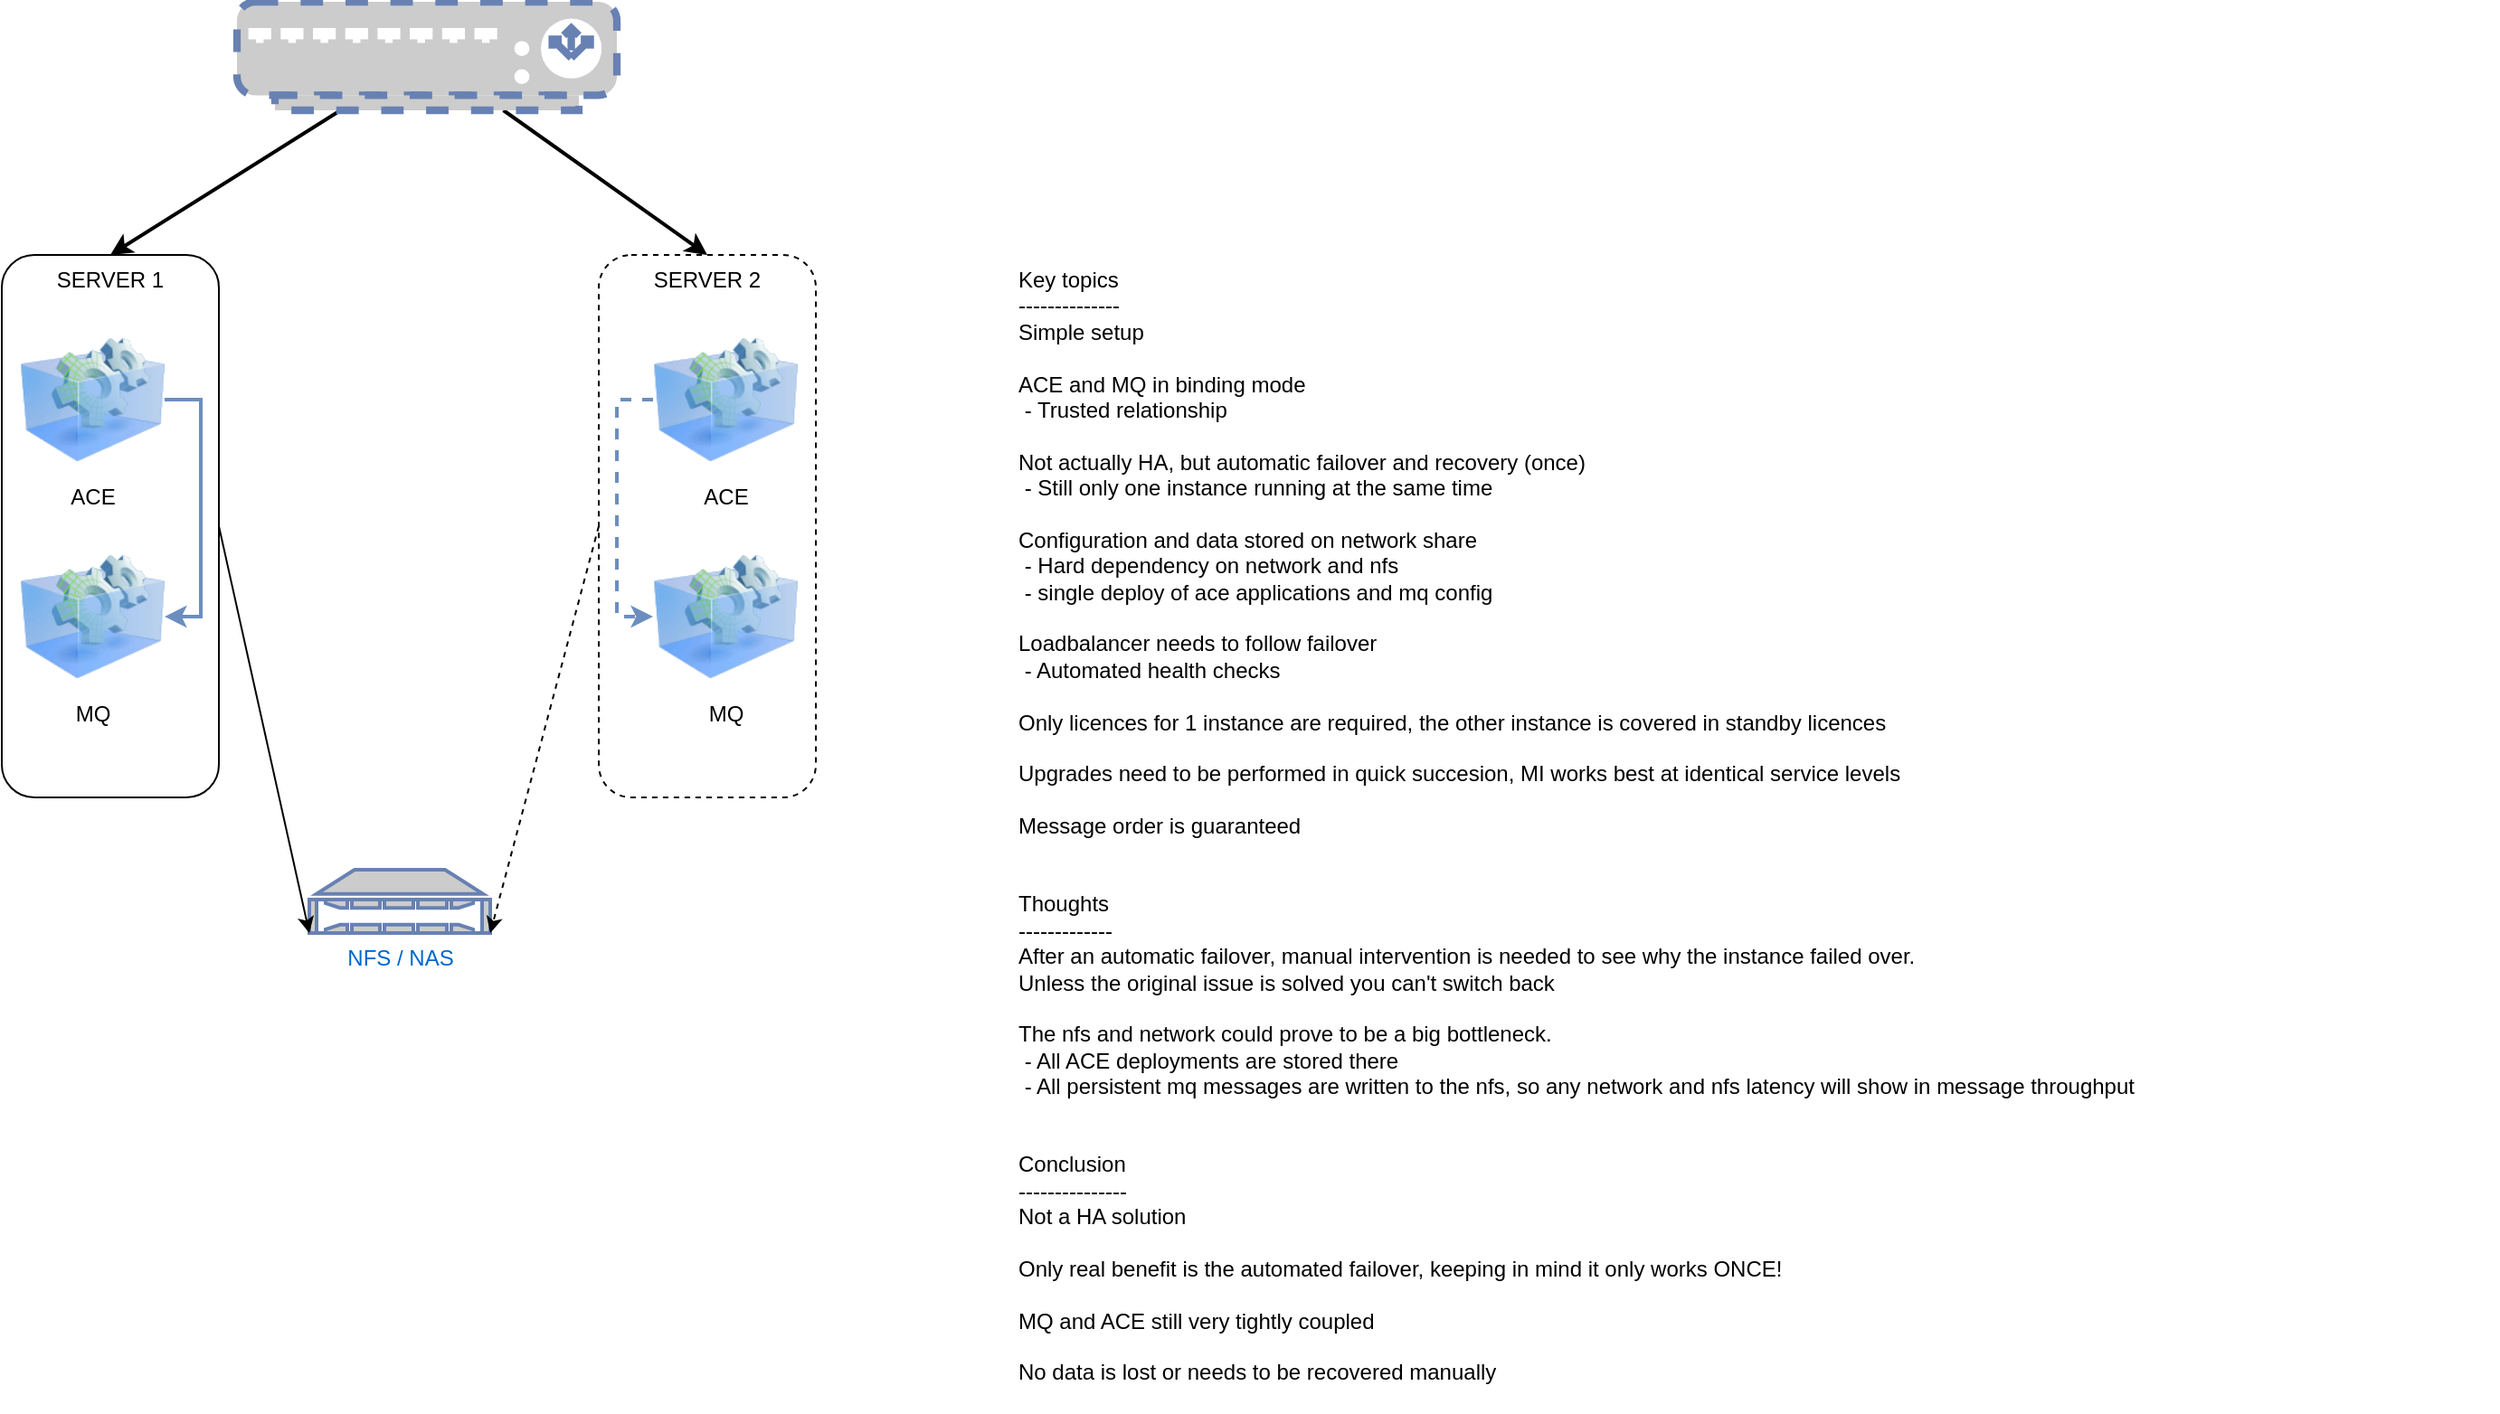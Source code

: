 <mxfile version="21.2.8" type="device" pages="10">
  <diagram id="z6ilIcbmZor8qnZGDBh0" name="Multi-instance">
    <mxGraphModel dx="2074" dy="1204" grid="1" gridSize="10" guides="1" tooltips="1" connect="1" arrows="1" fold="1" page="1" pageScale="1" pageWidth="850" pageHeight="1100" math="0" shadow="0">
      <root>
        <mxCell id="0" />
        <mxCell id="1" parent="0" />
        <mxCell id="m07Qos_p-IZqg7xTddig-4" value="SERVER 1" style="rounded=1;whiteSpace=wrap;html=1;verticalAlign=top;" parent="1" vertex="1">
          <mxGeometry x="60" y="170" width="120" height="300" as="geometry" />
        </mxCell>
        <mxCell id="m07Qos_p-IZqg7xTddig-2" value="ACE" style="image;html=1;image=img/lib/clip_art/computers/Virtual_Application_128x128.png" parent="1" vertex="1">
          <mxGeometry x="70" y="210" width="80" height="80" as="geometry" />
        </mxCell>
        <mxCell id="m07Qos_p-IZqg7xTddig-3" value="MQ" style="image;html=1;image=img/lib/clip_art/computers/Virtual_Application_128x128.png" parent="1" vertex="1">
          <mxGeometry x="70" y="330" width="80" height="80" as="geometry" />
        </mxCell>
        <mxCell id="m07Qos_p-IZqg7xTddig-5" value="SERVER 2" style="rounded=1;whiteSpace=wrap;html=1;verticalAlign=top;dashed=1;" parent="1" vertex="1">
          <mxGeometry x="390" y="170" width="120" height="300" as="geometry" />
        </mxCell>
        <mxCell id="0mcUsKKX2uJhM09IEZXJ-3" style="edgeStyle=orthogonalEdgeStyle;rounded=0;orthogonalLoop=1;jettySize=auto;html=1;entryX=0;entryY=0.5;entryDx=0;entryDy=0;exitX=0;exitY=0.5;exitDx=0;exitDy=0;strokeWidth=2;fillColor=#dae8fc;strokeColor=#6c8ebf;dashed=1;" parent="1" source="m07Qos_p-IZqg7xTddig-6" target="m07Qos_p-IZqg7xTddig-7" edge="1">
          <mxGeometry relative="1" as="geometry">
            <Array as="points">
              <mxPoint x="400" y="250" />
              <mxPoint x="400" y="370" />
            </Array>
          </mxGeometry>
        </mxCell>
        <mxCell id="m07Qos_p-IZqg7xTddig-6" value="ACE" style="image;html=1;image=img/lib/clip_art/computers/Virtual_Application_128x128.png" parent="1" vertex="1">
          <mxGeometry x="420" y="210" width="80" height="80" as="geometry" />
        </mxCell>
        <mxCell id="m07Qos_p-IZqg7xTddig-7" value="MQ" style="image;html=1;image=img/lib/clip_art/computers/Virtual_Application_128x128.png" parent="1" vertex="1">
          <mxGeometry x="420" y="330" width="80" height="80" as="geometry" />
        </mxCell>
        <mxCell id="m07Qos_p-IZqg7xTddig-8" value="NFS / NAS" style="fontColor=#0066CC;verticalAlign=top;verticalLabelPosition=bottom;labelPosition=center;align=center;html=1;outlineConnect=0;fillColor=#CCCCCC;strokeColor=#6881B3;gradientColor=none;gradientDirection=north;strokeWidth=2;shape=mxgraph.networks.nas_filer;" parent="1" vertex="1">
          <mxGeometry x="230" y="510" width="100" height="35" as="geometry" />
        </mxCell>
        <mxCell id="m07Qos_p-IZqg7xTddig-9" value="" style="endArrow=classic;html=1;rounded=0;exitX=1;exitY=0.5;exitDx=0;exitDy=0;entryX=0;entryY=1;entryDx=0;entryDy=0;entryPerimeter=0;" parent="1" source="m07Qos_p-IZqg7xTddig-4" target="m07Qos_p-IZqg7xTddig-8" edge="1">
          <mxGeometry width="50" height="50" relative="1" as="geometry">
            <mxPoint x="180" y="280" as="sourcePoint" />
            <mxPoint x="230" y="230" as="targetPoint" />
          </mxGeometry>
        </mxCell>
        <mxCell id="m07Qos_p-IZqg7xTddig-10" value="" style="endArrow=classic;html=1;rounded=0;exitX=0;exitY=0.5;exitDx=0;exitDy=0;entryX=1;entryY=1;entryDx=0;entryDy=0;entryPerimeter=0;dashed=1;" parent="1" source="m07Qos_p-IZqg7xTddig-5" target="m07Qos_p-IZqg7xTddig-8" edge="1">
          <mxGeometry width="50" height="50" relative="1" as="geometry">
            <mxPoint x="290" y="480" as="sourcePoint" />
            <mxPoint x="395" y="540" as="targetPoint" />
          </mxGeometry>
        </mxCell>
        <mxCell id="0mcUsKKX2uJhM09IEZXJ-2" value="" style="endArrow=classic;html=1;rounded=0;exitX=1;exitY=0.5;exitDx=0;exitDy=0;entryX=1;entryY=0.5;entryDx=0;entryDy=0;edgeStyle=orthogonalEdgeStyle;strokeWidth=2;fillColor=#dae8fc;strokeColor=#6c8ebf;" parent="1" source="m07Qos_p-IZqg7xTddig-2" target="m07Qos_p-IZqg7xTddig-3" edge="1">
          <mxGeometry width="50" height="50" relative="1" as="geometry">
            <mxPoint x="150" y="300" as="sourcePoint" />
            <mxPoint x="200" y="250" as="targetPoint" />
            <Array as="points">
              <mxPoint x="170" y="250" />
              <mxPoint x="170" y="370" />
            </Array>
          </mxGeometry>
        </mxCell>
        <mxCell id="YuPeFK3KpVsB8mmY34_f-1" value="Key topics&lt;br&gt;--------------&lt;br&gt;Simple setup&lt;br&gt;&lt;br&gt;ACE and MQ in binding mode&lt;br&gt;&amp;nbsp;- Trusted relationship&lt;br&gt;&lt;br&gt;Not actually HA, but automatic failover and recovery (once)&lt;br&gt;&amp;nbsp;- Still only one instance running at the same time&lt;br&gt;&lt;br&gt;Configuration and data stored on network share&lt;br&gt;&amp;nbsp;- Hard dependency on network and nfs&lt;br&gt;&amp;nbsp;- single deploy of ace applications and mq config&lt;br&gt;&lt;br&gt;Loadbalancer needs to follow failover&lt;br&gt;&amp;nbsp;- Automated health checks&lt;br&gt;&lt;br&gt;Only licences for 1 instance are required, the other instance is covered in standby licences&lt;br&gt;&lt;br&gt;Upgrades need to be performed in quick succesion, MI works best at identical service levels&lt;br&gt;&lt;br&gt;Message order is guaranteed&lt;br&gt;&lt;br&gt;&lt;br&gt;Thoughts&lt;br&gt;-------------&lt;br&gt;After an automatic failover, manual intervention is needed to see why the instance failed over.&lt;br&gt;Unless the original issue is solved you can&#39;t switch back&lt;br&gt;&lt;br&gt;The nfs and network could prove to be a big bottleneck. &lt;br&gt;&amp;nbsp;- All ACE deployments are stored there&lt;br&gt;&amp;nbsp;- All persistent mq messages are written to the nfs, so any network and nfs latency will show in message throughput&lt;br&gt;&lt;br&gt;&lt;br&gt;Conclusion&lt;br&gt;---------------&lt;br&gt;Not a HA solution&lt;br&gt;&lt;br&gt;Only real benefit is the automated failover, keeping in mind it only works ONCE!&lt;br&gt;&lt;br&gt;MQ and ACE still very tightly coupled&lt;br&gt;&lt;br&gt;No data is lost or needs to be recovered manually&lt;br&gt;&lt;br&gt;" style="text;html=1;strokeColor=none;fillColor=none;align=left;verticalAlign=top;whiteSpace=wrap;rounded=0;dashed=1;" parent="1" vertex="1">
          <mxGeometry x="620" y="170" width="820" height="510" as="geometry" />
        </mxCell>
        <mxCell id="YuPeFK3KpVsB8mmY34_f-3" style="rounded=0;jumpStyle=arc;orthogonalLoop=1;jettySize=auto;html=1;strokeWidth=2;entryX=0.5;entryY=0;entryDx=0;entryDy=0;" parent="1" source="YuPeFK3KpVsB8mmY34_f-5" target="m07Qos_p-IZqg7xTddig-4" edge="1">
          <mxGeometry relative="1" as="geometry">
            <mxPoint x="236.014" y="89" as="sourcePoint" />
          </mxGeometry>
        </mxCell>
        <mxCell id="YuPeFK3KpVsB8mmY34_f-4" style="rounded=0;jumpStyle=arc;orthogonalLoop=1;jettySize=auto;html=1;entryX=0.5;entryY=0;entryDx=0;entryDy=0;strokeWidth=2;" parent="1" source="YuPeFK3KpVsB8mmY34_f-5" target="m07Qos_p-IZqg7xTddig-5" edge="1">
          <mxGeometry relative="1" as="geometry">
            <mxPoint x="353.026" y="89" as="sourcePoint" />
          </mxGeometry>
        </mxCell>
        <mxCell id="YuPeFK3KpVsB8mmY34_f-5" value="" style="fontColor=#0066CC;verticalAlign=top;verticalLabelPosition=bottom;labelPosition=center;align=center;html=1;outlineConnect=0;fillColor=#CCCCCC;strokeColor=#6881B3;gradientColor=none;gradientDirection=north;strokeWidth=2;shape=mxgraph.networks.load_balancer;dashed=1;" parent="1" vertex="1">
          <mxGeometry x="190" y="30" width="210" height="60" as="geometry" />
        </mxCell>
      </root>
    </mxGraphModel>
  </diagram>
  <diagram id="ZGqRj5B8NFQdkC3KFlQ9" name="Cross Multi-Instance">
    <mxGraphModel dx="2074" dy="2304" grid="1" gridSize="10" guides="1" tooltips="1" connect="1" arrows="1" fold="1" page="1" pageScale="1" pageWidth="850" pageHeight="1100" math="0" shadow="0">
      <root>
        <mxCell id="0" />
        <mxCell id="1" parent="0" />
        <mxCell id="ZMwq8yXLuUMRJJ1eak_q-1" value="SERVER 1" style="rounded=1;whiteSpace=wrap;html=1;verticalAlign=top;" parent="1" vertex="1">
          <mxGeometry x="20" y="-940" width="140" height="530" as="geometry" />
        </mxCell>
        <mxCell id="ZMwq8yXLuUMRJJ1eak_q-4" value="SERVER 2" style="rounded=1;whiteSpace=wrap;html=1;verticalAlign=top;" parent="1" vertex="1">
          <mxGeometry x="370" y="-940" width="140" height="530" as="geometry" />
        </mxCell>
        <mxCell id="KJHLIhyvscObrq-niZwq-2" value="Instance 1" style="rounded=1;whiteSpace=wrap;html=1;verticalAlign=top;dashed=1;" parent="1" vertex="1">
          <mxGeometry x="380" y="-910" width="120" height="240" as="geometry" />
        </mxCell>
        <mxCell id="KJHLIhyvscObrq-niZwq-4" value="Instance 2" style="rounded=1;whiteSpace=wrap;html=1;verticalAlign=top;fillColor=none;strokeColor=#9673a6;" parent="1" vertex="1">
          <mxGeometry x="380" y="-650" width="120" height="230" as="geometry" />
        </mxCell>
        <mxCell id="KJHLIhyvscObrq-niZwq-1" value="Instance 1" style="rounded=1;whiteSpace=wrap;html=1;verticalAlign=top;" parent="1" vertex="1">
          <mxGeometry x="30" y="-910" width="120" height="240" as="geometry" />
        </mxCell>
        <mxCell id="KJHLIhyvscObrq-niZwq-3" value="Instance 2" style="rounded=1;whiteSpace=wrap;html=1;verticalAlign=top;dashed=1;fillColor=none;strokeColor=#9673a6;" parent="1" vertex="1">
          <mxGeometry x="30" y="-650" width="120" height="230" as="geometry" />
        </mxCell>
        <mxCell id="hjZlAbtiZN_TDP16pGf9-2" style="edgeStyle=orthogonalEdgeStyle;rounded=0;orthogonalLoop=1;jettySize=auto;html=1;entryX=1;entryY=0.5;entryDx=0;entryDy=0;strokeWidth=2;exitX=1;exitY=0.5;exitDx=0;exitDy=0;fillColor=#dae8fc;strokeColor=#6c8ebf;dashed=1;" parent="1" source="ZMwq8yXLuUMRJJ1eak_q-2" target="ZMwq8yXLuUMRJJ1eak_q-3" edge="1">
          <mxGeometry relative="1" as="geometry" />
        </mxCell>
        <mxCell id="ZMwq8yXLuUMRJJ1eak_q-2" value="ACE" style="image;html=1;image=img/lib/clip_art/computers/Virtual_Application_128x128.png" parent="1" vertex="1">
          <mxGeometry x="40" y="-630" width="80" height="80" as="geometry" />
        </mxCell>
        <mxCell id="ZMwq8yXLuUMRJJ1eak_q-3" value="MQ" style="image;html=1;image=img/lib/clip_art/computers/Virtual_Application_128x128.png" parent="1" vertex="1">
          <mxGeometry x="40" y="-530" width="80" height="80" as="geometry" />
        </mxCell>
        <mxCell id="hjZlAbtiZN_TDP16pGf9-4" style="edgeStyle=orthogonalEdgeStyle;rounded=0;orthogonalLoop=1;jettySize=auto;html=1;entryX=0;entryY=0.5;entryDx=0;entryDy=0;strokeWidth=2;exitX=0;exitY=0.5;exitDx=0;exitDy=0;fillColor=#dae8fc;strokeColor=#6c8ebf;" parent="1" source="ZMwq8yXLuUMRJJ1eak_q-5" target="ZMwq8yXLuUMRJJ1eak_q-6" edge="1">
          <mxGeometry relative="1" as="geometry" />
        </mxCell>
        <mxCell id="ZMwq8yXLuUMRJJ1eak_q-5" value="ACE" style="image;html=1;image=img/lib/clip_art/computers/Virtual_Application_128x128.png" parent="1" vertex="1">
          <mxGeometry x="410" y="-630" width="80" height="80" as="geometry" />
        </mxCell>
        <mxCell id="ZMwq8yXLuUMRJJ1eak_q-6" value="MQ" style="image;html=1;image=img/lib/clip_art/computers/Virtual_Application_128x128.png" parent="1" vertex="1">
          <mxGeometry x="410" y="-530" width="80" height="80" as="geometry" />
        </mxCell>
        <mxCell id="ZMwq8yXLuUMRJJ1eak_q-7" value="NFS / NAS" style="fontColor=#0066CC;verticalAlign=top;verticalLabelPosition=bottom;labelPosition=center;align=center;html=1;outlineConnect=0;fillColor=#CCCCCC;strokeColor=#6881B3;gradientColor=none;gradientDirection=north;strokeWidth=2;shape=mxgraph.networks.nas_filer;" parent="1" vertex="1">
          <mxGeometry x="220" y="-670" width="100" height="35" as="geometry" />
        </mxCell>
        <mxCell id="ZMwq8yXLuUMRJJ1eak_q-9" value="" style="endArrow=classic;html=1;rounded=0;exitX=0;exitY=0.5;exitDx=0;exitDy=0;entryX=1;entryY=1;entryDx=0;entryDy=0;entryPerimeter=0;fillColor=#e1d5e7;strokeColor=#9673a6;" parent="1" source="KJHLIhyvscObrq-niZwq-4" target="ZMwq8yXLuUMRJJ1eak_q-7" edge="1">
          <mxGeometry width="50" height="50" relative="1" as="geometry">
            <mxPoint x="270" y="-400" as="sourcePoint" />
            <mxPoint x="375" y="-340" as="targetPoint" />
          </mxGeometry>
        </mxCell>
        <mxCell id="S1dgDsMsp8iiH-ZpFj6E-1" style="rounded=0;orthogonalLoop=1;jettySize=auto;html=1;entryX=0;entryY=0.5;entryDx=0;entryDy=0;entryPerimeter=0;exitX=1;exitY=0.5;exitDx=0;exitDy=0;" parent="1" source="KJHLIhyvscObrq-niZwq-1" target="ZMwq8yXLuUMRJJ1eak_q-7" edge="1">
          <mxGeometry relative="1" as="geometry" />
        </mxCell>
        <mxCell id="S1dgDsMsp8iiH-ZpFj6E-3" style="edgeStyle=none;rounded=0;orthogonalLoop=1;jettySize=auto;html=1;entryX=1;entryY=0.5;entryDx=0;entryDy=0;entryPerimeter=0;dashed=1;exitX=0;exitY=0.5;exitDx=0;exitDy=0;" parent="1" source="KJHLIhyvscObrq-niZwq-2" target="ZMwq8yXLuUMRJJ1eak_q-7" edge="1">
          <mxGeometry relative="1" as="geometry" />
        </mxCell>
        <mxCell id="S1dgDsMsp8iiH-ZpFj6E-2" style="edgeStyle=none;rounded=0;orthogonalLoop=1;jettySize=auto;html=1;entryX=0;entryY=1;entryDx=0;entryDy=0;entryPerimeter=0;dashed=1;exitX=1;exitY=0.5;exitDx=0;exitDy=0;fillColor=#e1d5e7;strokeColor=#9673a6;" parent="1" source="KJHLIhyvscObrq-niZwq-3" target="ZMwq8yXLuUMRJJ1eak_q-7" edge="1">
          <mxGeometry relative="1" as="geometry" />
        </mxCell>
        <mxCell id="hjZlAbtiZN_TDP16pGf9-1" style="edgeStyle=orthogonalEdgeStyle;rounded=0;orthogonalLoop=1;jettySize=auto;html=1;entryX=1;entryY=0.5;entryDx=0;entryDy=0;strokeWidth=2;exitX=1;exitY=0.5;exitDx=0;exitDy=0;fillColor=#dae8fc;strokeColor=#6c8ebf;" parent="1" source="S1dgDsMsp8iiH-ZpFj6E-4" target="S1dgDsMsp8iiH-ZpFj6E-5" edge="1">
          <mxGeometry relative="1" as="geometry">
            <Array as="points">
              <mxPoint x="140" y="-840" />
              <mxPoint x="140" y="-740" />
            </Array>
          </mxGeometry>
        </mxCell>
        <mxCell id="S1dgDsMsp8iiH-ZpFj6E-4" value="ACE" style="image;html=1;image=img/lib/clip_art/computers/Virtual_Application_128x128.png" parent="1" vertex="1">
          <mxGeometry x="40" y="-880" width="80" height="80" as="geometry" />
        </mxCell>
        <mxCell id="S1dgDsMsp8iiH-ZpFj6E-5" value="MQ" style="image;html=1;image=img/lib/clip_art/computers/Virtual_Application_128x128.png" parent="1" vertex="1">
          <mxGeometry x="40" y="-780" width="80" height="80" as="geometry" />
        </mxCell>
        <mxCell id="hjZlAbtiZN_TDP16pGf9-3" style="edgeStyle=orthogonalEdgeStyle;rounded=0;orthogonalLoop=1;jettySize=auto;html=1;entryX=0;entryY=0.5;entryDx=0;entryDy=0;strokeWidth=2;exitX=0;exitY=0.5;exitDx=0;exitDy=0;fillColor=#dae8fc;strokeColor=#6c8ebf;dashed=1;" parent="1" source="S1dgDsMsp8iiH-ZpFj6E-6" target="S1dgDsMsp8iiH-ZpFj6E-7" edge="1">
          <mxGeometry relative="1" as="geometry" />
        </mxCell>
        <mxCell id="S1dgDsMsp8iiH-ZpFj6E-6" value="ACE" style="image;html=1;image=img/lib/clip_art/computers/Virtual_Application_128x128.png" parent="1" vertex="1">
          <mxGeometry x="410" y="-880" width="80" height="80" as="geometry" />
        </mxCell>
        <mxCell id="S1dgDsMsp8iiH-ZpFj6E-7" value="MQ" style="image;html=1;image=img/lib/clip_art/computers/Virtual_Application_128x128.png" parent="1" vertex="1">
          <mxGeometry x="410" y="-780" width="80" height="80" as="geometry" />
        </mxCell>
        <mxCell id="dx2nvBfBGqbiB53Rb7g6-1" value="Key topics&lt;br style=&quot;border-color: var(--border-color);&quot;&gt;--------------&lt;br&gt;Simple setup&lt;br&gt;&lt;br&gt;ACE and MQ in binding mode&lt;br&gt;&lt;span style=&quot;&quot;&gt;&lt;/span&gt;&lt;span style=&quot;&quot;&gt;&lt;/span&gt;&lt;span style=&quot;&quot;&gt;&lt;/span&gt;&lt;span style=&quot;&quot;&gt;&lt;/span&gt;&amp;nbsp;- Trusted relationship&lt;br&gt;&lt;br&gt;Full HA, with automatic failover and recovery (once per instance, but in reality only once)&lt;br&gt;&lt;span style=&quot;&quot;&gt; &lt;/span&gt;&amp;nbsp;- double deploy of ace flows and mq config&lt;br style=&quot;border-color: var(--border-color);&quot;&gt;&lt;br&gt;Configuration and data stored on network share&lt;br style=&quot;border-color: var(--border-color);&quot;&gt;&lt;span style=&quot;border-color: var(--border-color);&quot;&gt;&lt;/span&gt;&lt;span style=&quot;&quot;&gt;&lt;/span&gt;&lt;span style=&quot;&quot;&gt;&lt;/span&gt;&lt;span style=&quot;&quot;&gt;&lt;/span&gt;&amp;nbsp;- Hard dependency on network and nfs&lt;br&gt;&lt;br&gt;Loadbalancer needs to follow failover&lt;br&gt;&lt;span style=&quot;&quot;&gt;&lt;/span&gt;&lt;span style=&quot;&quot;&gt;&lt;/span&gt;&lt;span style=&quot;&quot;&gt;&lt;/span&gt;&lt;span style=&quot;&quot;&gt;&lt;/span&gt;&amp;nbsp;- Automated health checks&lt;br&gt;&lt;br&gt;Licences for both instances are required&lt;br&gt;&lt;br&gt;Both servers need to be scaled to run both instances&lt;br&gt;&amp;nbsp;- combination of workload + overhead of additional broker/mq/network/io/...&lt;br&gt;&lt;br&gt;HTTP trafic can be load balanced, but all mq traffic can be handled on the same qmgr&lt;br&gt;&lt;br&gt;Upgrades need to be performed in quick succesion, MI works best at identical service levels&lt;br&gt;&lt;br&gt;Message order can be guaranteed if the flow stays on the same isntance&lt;br&gt;&lt;br&gt;&lt;br&gt;Thoughts&lt;br style=&quot;border-color: var(--border-color);&quot;&gt;-------------&lt;br style=&quot;border-color: var(--border-color);&quot;&gt;After an automatic failover, manual intervention is needed to see why the instance failed over.&lt;br style=&quot;border-color: var(--border-color);&quot;&gt;Unless the original issue is solved you can&#39;t switch back&lt;br style=&quot;border-color: var(--border-color);&quot;&gt;&lt;br style=&quot;border-color: var(--border-color);&quot;&gt;The nfs and network could prove to be a big bottleneck.&lt;br style=&quot;border-color: var(--border-color);&quot;&gt;&lt;span style=&quot;border-color: var(--border-color);&quot;&gt;&lt;/span&gt;&amp;nbsp;- All ACE deployments are stored there&lt;br style=&quot;border-color: var(--border-color);&quot;&gt;&lt;span style=&quot;border-color: var(--border-color);&quot;&gt;&lt;/span&gt;&amp;nbsp;- All persistent mq messages are written to the nfs, so any network and nfs latency will show in message throughput&lt;br&gt;&lt;br&gt;Server1 and 2 need different listener ports, vip can take care of that transparency&lt;br&gt;&lt;br&gt;&lt;br&gt;Conclusion&lt;br&gt;---------------&lt;br&gt;HA solution&amp;nbsp;&lt;br&gt;&lt;br&gt;Automated failover, keeping in mind it only works ONCE!&lt;br&gt;&lt;br&gt;MQ and ACE still very tightly coupled&lt;br&gt;&lt;br style=&quot;border-color: var(--border-color);&quot;&gt;No data is lost or needs to be recovered manually&lt;br&gt;&lt;br&gt;Message order can be tricky for REST APIs" style="text;html=1;strokeColor=none;fillColor=none;align=left;verticalAlign=top;whiteSpace=wrap;rounded=0;dashed=1;" parent="1" vertex="1">
          <mxGeometry x="560" y="-940" width="640" height="640" as="geometry" />
        </mxCell>
        <mxCell id="VdMPsoCl0fbEOKMvxEb5-1" style="rounded=0;jumpStyle=arc;orthogonalLoop=1;jettySize=auto;html=1;strokeWidth=2;entryX=0.5;entryY=0;entryDx=0;entryDy=0;" parent="1" source="VdMPsoCl0fbEOKMvxEb5-3" target="ZMwq8yXLuUMRJJ1eak_q-1" edge="1">
          <mxGeometry relative="1" as="geometry">
            <mxPoint x="221.014" y="-1031" as="sourcePoint" />
            <mxPoint x="105" y="-950" as="targetPoint" />
          </mxGeometry>
        </mxCell>
        <mxCell id="VdMPsoCl0fbEOKMvxEb5-2" style="rounded=0;jumpStyle=arc;orthogonalLoop=1;jettySize=auto;html=1;entryX=0.5;entryY=0;entryDx=0;entryDy=0;strokeWidth=2;" parent="1" source="VdMPsoCl0fbEOKMvxEb5-3" target="ZMwq8yXLuUMRJJ1eak_q-4" edge="1">
          <mxGeometry relative="1" as="geometry">
            <mxPoint x="338.026" y="-1031" as="sourcePoint" />
            <mxPoint x="435" y="-950" as="targetPoint" />
          </mxGeometry>
        </mxCell>
        <mxCell id="VdMPsoCl0fbEOKMvxEb5-3" value="" style="fontColor=#0066CC;verticalAlign=top;verticalLabelPosition=bottom;labelPosition=center;align=center;html=1;outlineConnect=0;fillColor=#CCCCCC;strokeColor=#6881B3;gradientColor=none;gradientDirection=north;strokeWidth=2;shape=mxgraph.networks.load_balancer;dashed=1;" parent="1" vertex="1">
          <mxGeometry x="170" y="-1080" width="210" height="60" as="geometry" />
        </mxCell>
      </root>
    </mxGraphModel>
  </diagram>
  <diagram id="4zDJ0yz9T_jenzxTkbOB" name="DA ACE &amp; MI MQ">
    <mxGraphModel dx="2074" dy="2304" grid="1" gridSize="10" guides="1" tooltips="1" connect="1" arrows="1" fold="1" page="1" pageScale="1" pageWidth="850" pageHeight="1100" math="0" shadow="0">
      <root>
        <mxCell id="0" />
        <mxCell id="1" parent="0" />
        <mxCell id="rd0AGNtnHvDlbVDW9NCl-1" value="SERVER 1" style="rounded=1;whiteSpace=wrap;html=1;verticalAlign=top;" parent="1" vertex="1">
          <mxGeometry x="30" y="-930" width="140" height="410" as="geometry" />
        </mxCell>
        <mxCell id="rd0AGNtnHvDlbVDW9NCl-2" value="SERVER 2" style="rounded=1;whiteSpace=wrap;html=1;verticalAlign=top;" parent="1" vertex="1">
          <mxGeometry x="380" y="-930" width="140" height="400" as="geometry" />
        </mxCell>
        <mxCell id="rd0AGNtnHvDlbVDW9NCl-3" value="ACE" style="image;html=1;image=img/lib/clip_art/computers/Virtual_Application_128x128.png" parent="1" vertex="1">
          <mxGeometry x="420" y="-890" width="80" height="80" as="geometry" />
        </mxCell>
        <mxCell id="rd0AGNtnHvDlbVDW9NCl-5" value="NFS / NAS" style="fontColor=#0066CC;verticalAlign=top;verticalLabelPosition=bottom;labelPosition=center;align=center;html=1;outlineConnect=0;fillColor=#CCCCCC;strokeColor=#6881B3;gradientColor=none;gradientDirection=north;strokeWidth=2;shape=mxgraph.networks.nas_filer;" parent="1" vertex="1">
          <mxGeometry x="230" y="-500" width="100" height="35" as="geometry" />
        </mxCell>
        <mxCell id="rd0AGNtnHvDlbVDW9NCl-7" style="rounded=0;orthogonalLoop=1;jettySize=auto;html=1;entryX=0;entryY=0.5;entryDx=0;entryDy=0;entryPerimeter=0;exitX=1;exitY=0.5;exitDx=0;exitDy=0;" parent="1" source="rd0AGNtnHvDlbVDW9NCl-12" target="rd0AGNtnHvDlbVDW9NCl-5" edge="1">
          <mxGeometry relative="1" as="geometry" />
        </mxCell>
        <mxCell id="rd0AGNtnHvDlbVDW9NCl-8" style="edgeStyle=none;rounded=0;orthogonalLoop=1;jettySize=auto;html=1;entryX=1;entryY=0.5;entryDx=0;entryDy=0;entryPerimeter=0;dashed=1;exitX=0;exitY=0.5;exitDx=0;exitDy=0;" parent="1" source="rd0AGNtnHvDlbVDW9NCl-15" target="rd0AGNtnHvDlbVDW9NCl-5" edge="1">
          <mxGeometry relative="1" as="geometry" />
        </mxCell>
        <mxCell id="rd0AGNtnHvDlbVDW9NCl-10" value="ACE" style="image;html=1;image=img/lib/clip_art/computers/Virtual_Application_128x128.png" parent="1" vertex="1">
          <mxGeometry x="50" y="-890" width="80" height="80" as="geometry" />
        </mxCell>
        <mxCell id="rd0AGNtnHvDlbVDW9NCl-15" value="Instance 1" style="rounded=1;whiteSpace=wrap;html=1;verticalAlign=top;dashed=1;" parent="1" vertex="1">
          <mxGeometry x="390" y="-700" width="120" height="140" as="geometry" />
        </mxCell>
        <mxCell id="rd0AGNtnHvDlbVDW9NCl-16" value="MQ" style="image;html=1;image=img/lib/clip_art/computers/Virtual_Application_128x128.png" parent="1" vertex="1">
          <mxGeometry x="420" y="-670" width="80" height="80" as="geometry" />
        </mxCell>
        <mxCell id="rd0AGNtnHvDlbVDW9NCl-12" value="Instance 1" style="rounded=1;whiteSpace=wrap;html=1;verticalAlign=top;" parent="1" vertex="1">
          <mxGeometry x="40" y="-700" width="120" height="140" as="geometry" />
        </mxCell>
        <mxCell id="rd0AGNtnHvDlbVDW9NCl-13" value="MQ" style="image;html=1;image=img/lib/clip_art/computers/Virtual_Application_128x128.png" parent="1" vertex="1">
          <mxGeometry x="50" y="-670" width="80" height="80" as="geometry" />
        </mxCell>
        <mxCell id="0wTsarcwlKku0vYo_N_W-1" style="edgeStyle=orthogonalEdgeStyle;rounded=0;jumpStyle=arc;orthogonalLoop=1;jettySize=auto;html=1;entryX=1;entryY=0.5;entryDx=0;entryDy=0;strokeWidth=2;exitX=1;exitY=0.5;exitDx=0;exitDy=0;fillColor=#dae8fc;strokeColor=#6c8ebf;" parent="1" source="rd0AGNtnHvDlbVDW9NCl-10" target="rd0AGNtnHvDlbVDW9NCl-13" edge="1">
          <mxGeometry relative="1" as="geometry">
            <Array as="points">
              <mxPoint x="190" y="-850" />
              <mxPoint x="190" y="-630" />
            </Array>
          </mxGeometry>
        </mxCell>
        <mxCell id="0wTsarcwlKku0vYo_N_W-2" style="rounded=0;jumpStyle=arc;orthogonalLoop=1;jettySize=auto;html=1;entryX=1;entryY=0.5;entryDx=0;entryDy=0;strokeWidth=2;fillColor=#dae8fc;strokeColor=#6c8ebf;" parent="1" source="rd0AGNtnHvDlbVDW9NCl-3" target="rd0AGNtnHvDlbVDW9NCl-13" edge="1">
          <mxGeometry relative="1" as="geometry" />
        </mxCell>
        <mxCell id="FUB7iW3as3UP1ABuUG8n-2" style="edgeStyle=orthogonalEdgeStyle;rounded=0;jumpStyle=arc;orthogonalLoop=1;jettySize=auto;html=1;entryX=0;entryY=0.5;entryDx=0;entryDy=0;dashed=1;strokeWidth=2;fillColor=#dae8fc;strokeColor=#6c8ebf;exitX=0;exitY=0.5;exitDx=0;exitDy=0;" parent="1" source="rd0AGNtnHvDlbVDW9NCl-3" target="rd0AGNtnHvDlbVDW9NCl-16" edge="1">
          <mxGeometry relative="1" as="geometry">
            <Array as="points">
              <mxPoint x="350" y="-850" />
              <mxPoint x="350" y="-630" />
            </Array>
          </mxGeometry>
        </mxCell>
        <mxCell id="FUB7iW3as3UP1ABuUG8n-1" style="rounded=0;jumpStyle=arc;orthogonalLoop=1;jettySize=auto;html=1;entryX=0;entryY=0.5;entryDx=0;entryDy=0;strokeWidth=2;fillColor=#dae8fc;strokeColor=#6c8ebf;dashed=1;" parent="1" source="rd0AGNtnHvDlbVDW9NCl-10" target="rd0AGNtnHvDlbVDW9NCl-16" edge="1">
          <mxGeometry relative="1" as="geometry" />
        </mxCell>
        <mxCell id="gM0llGaXSeHExgQVE_Sc-1" value="Key topics&lt;br style=&quot;border-color: var(--border-color);&quot;&gt;--------------&lt;br&gt;More complex&lt;br&gt;&lt;br&gt;ACE and MQ in client mode&lt;br&gt;&lt;span style=&quot;&quot;&gt;&lt;/span&gt;&lt;span style=&quot;&quot;&gt;&lt;/span&gt;&lt;span style=&quot;&quot;&gt;&lt;/span&gt;&lt;span style=&quot;&quot;&gt;&lt;/span&gt;&amp;nbsp;- connection needs to be via secured channel&lt;br&gt;&amp;nbsp;- ace can connect via host pool or ccdt or vip for failover&lt;br&gt;&lt;br&gt;Full HA ACE with automatic failover and recovery for MQ, no failover for ace&lt;br&gt;&amp;nbsp;- Double deploy for ace, single for MQ&lt;br&gt;&lt;span style=&quot;&quot;&gt; &lt;/span&gt;&lt;br&gt;MQ configuration and data stored on network share&lt;br style=&quot;border-color: var(--border-color);&quot;&gt;&lt;span style=&quot;border-color: var(--border-color);&quot;&gt;&lt;/span&gt;&lt;span style=&quot;&quot;&gt;&lt;/span&gt;&lt;span style=&quot;&quot;&gt;&lt;/span&gt;&lt;span style=&quot;&quot;&gt;&lt;/span&gt;&amp;nbsp;- Hard dependency on network and nfs&lt;br&gt;&lt;br&gt;Loadbalancer can round-robin. If MQ also exposed via LB it needs to follow the failovers.&lt;br&gt;&lt;br&gt;Licences for both instances are required&lt;br&gt;&lt;br&gt;One qmgr for 2 ace instances, so message order would still be guaranteed.&lt;br&gt;&lt;br&gt;Upgrades need to be performed in quick succesion, MI works best at identical service levels&lt;br&gt;&lt;br&gt;&lt;br&gt;Thoughts&lt;br style=&quot;border-color: var(--border-color);&quot;&gt;-------------&lt;br style=&quot;border-color: var(--border-color);&quot;&gt;After an automatic failover, manual intervention is needed to see why the instance failed over.&lt;br style=&quot;border-color: var(--border-color);&quot;&gt;Unless the original issue is solved you can&#39;t switch back&lt;br style=&quot;border-color: var(--border-color);&quot;&gt;&lt;br style=&quot;border-color: var(--border-color);&quot;&gt;The nfs and network could prove to be a big bottleneck.&lt;br style=&quot;border-color: var(--border-color);&quot;&gt;&amp;nbsp;- All persistent mq messages are written to the nfs, so any network and nfs latency will show in message throughput&lt;br&gt;&lt;br&gt;&lt;br&gt;Conclusion&lt;br&gt;---------------&lt;br&gt;Double ACE capacity but still one bus that could be a bottleneck here. &lt;br&gt;&lt;br&gt;MQ is also throttled by the nfs storage, should it be impacted somehow.&lt;br&gt;&lt;br&gt;MQ and ACE loosly coupled at this point, added security&lt;br&gt;&lt;br style=&quot;border-color: var(--border-color);&quot;&gt;No data is lost or needs to be recovered manually&lt;br&gt;&lt;br&gt;Message order guaranteed since only 1 mq instance is running" style="text;html=1;strokeColor=none;fillColor=none;align=left;verticalAlign=top;whiteSpace=wrap;rounded=0;dashed=1;" parent="1" vertex="1">
          <mxGeometry x="600" y="-1060" width="640" height="640" as="geometry" />
        </mxCell>
        <mxCell id="9BstY37zIehcXWcHcp1J-1" style="rounded=0;jumpStyle=arc;orthogonalLoop=1;jettySize=auto;html=1;strokeWidth=2;entryX=0.5;entryY=0;entryDx=0;entryDy=0;" parent="1" source="9BstY37zIehcXWcHcp1J-3" edge="1">
          <mxGeometry relative="1" as="geometry">
            <mxPoint x="236.014" y="-1021" as="sourcePoint" />
            <mxPoint x="105" y="-930" as="targetPoint" />
          </mxGeometry>
        </mxCell>
        <mxCell id="9BstY37zIehcXWcHcp1J-2" style="rounded=0;jumpStyle=arc;orthogonalLoop=1;jettySize=auto;html=1;entryX=0.5;entryY=0;entryDx=0;entryDy=0;strokeWidth=2;" parent="1" source="9BstY37zIehcXWcHcp1J-3" edge="1">
          <mxGeometry relative="1" as="geometry">
            <mxPoint x="353.026" y="-1021" as="sourcePoint" />
            <mxPoint x="455" y="-930" as="targetPoint" />
          </mxGeometry>
        </mxCell>
        <mxCell id="9BstY37zIehcXWcHcp1J-3" value="" style="fontColor=#0066CC;verticalAlign=top;verticalLabelPosition=bottom;labelPosition=center;align=center;html=1;outlineConnect=0;fillColor=#CCCCCC;strokeColor=#6881B3;gradientColor=none;gradientDirection=north;strokeWidth=2;shape=mxgraph.networks.load_balancer;dashed=1;" parent="1" vertex="1">
          <mxGeometry x="185" y="-1070" width="210" height="60" as="geometry" />
        </mxCell>
      </root>
    </mxGraphModel>
  </diagram>
  <diagram name="DA ACE &amp; Cross MI MQ" id="XYwL9wbndD6GZtYSlB4F">
    <mxGraphModel dx="2074" dy="2304" grid="1" gridSize="10" guides="1" tooltips="1" connect="1" arrows="1" fold="1" page="1" pageScale="1" pageWidth="850" pageHeight="1100" math="0" shadow="0">
      <root>
        <mxCell id="Vs_GS55WJl2z1pYauYDB-0" />
        <mxCell id="Vs_GS55WJl2z1pYauYDB-1" parent="Vs_GS55WJl2z1pYauYDB-0" />
        <mxCell id="Vs_GS55WJl2z1pYauYDB-2" value="SERVER 1" style="rounded=1;whiteSpace=wrap;html=1;verticalAlign=top;" parent="Vs_GS55WJl2z1pYauYDB-1" vertex="1">
          <mxGeometry x="50" y="-930" width="140" height="530" as="geometry" />
        </mxCell>
        <mxCell id="Vs_GS55WJl2z1pYauYDB-3" value="SERVER 2" style="rounded=1;whiteSpace=wrap;html=1;verticalAlign=top;" parent="Vs_GS55WJl2z1pYauYDB-1" vertex="1">
          <mxGeometry x="400" y="-930" width="140" height="530" as="geometry" />
        </mxCell>
        <mxCell id="Vs_GS55WJl2z1pYauYDB-10" value="ACE" style="image;html=1;image=img/lib/clip_art/computers/Virtual_Application_128x128.png" parent="Vs_GS55WJl2z1pYauYDB-1" vertex="1">
          <mxGeometry x="440" y="-890" width="80" height="80" as="geometry" />
        </mxCell>
        <mxCell id="Vs_GS55WJl2z1pYauYDB-12" value="NFS / NAS" style="fontColor=#0066CC;verticalAlign=top;verticalLabelPosition=bottom;labelPosition=center;align=center;html=1;outlineConnect=0;fillColor=#CCCCCC;strokeColor=#6881B3;gradientColor=none;gradientDirection=north;strokeWidth=2;shape=mxgraph.networks.nas_filer;" parent="Vs_GS55WJl2z1pYauYDB-1" vertex="1">
          <mxGeometry x="250" y="-380" width="100" height="35" as="geometry" />
        </mxCell>
        <mxCell id="Vs_GS55WJl2z1pYauYDB-13" value="" style="endArrow=classic;html=1;rounded=0;exitX=0;exitY=0.5;exitDx=0;exitDy=0;entryX=1;entryY=1;entryDx=0;entryDy=0;entryPerimeter=0;" parent="Vs_GS55WJl2z1pYauYDB-1" source="Vs_GS55WJl2z1pYauYDB-5" target="Vs_GS55WJl2z1pYauYDB-12" edge="1">
          <mxGeometry width="50" height="50" relative="1" as="geometry">
            <mxPoint x="300" y="-390" as="sourcePoint" />
            <mxPoint x="405" y="-330" as="targetPoint" />
          </mxGeometry>
        </mxCell>
        <mxCell id="Vs_GS55WJl2z1pYauYDB-14" style="rounded=0;orthogonalLoop=1;jettySize=auto;html=1;entryX=0;entryY=0.5;entryDx=0;entryDy=0;entryPerimeter=0;exitX=1;exitY=0.5;exitDx=0;exitDy=0;" parent="Vs_GS55WJl2z1pYauYDB-1" source="Vs_GS55WJl2z1pYauYDB-6" target="Vs_GS55WJl2z1pYauYDB-12" edge="1">
          <mxGeometry relative="1" as="geometry" />
        </mxCell>
        <mxCell id="Vs_GS55WJl2z1pYauYDB-15" style="edgeStyle=none;rounded=0;orthogonalLoop=1;jettySize=auto;html=1;entryX=1;entryY=0.5;entryDx=0;entryDy=0;entryPerimeter=0;dashed=1;exitX=0;exitY=0.5;exitDx=0;exitDy=0;" parent="Vs_GS55WJl2z1pYauYDB-1" source="Vs_GS55WJl2z1pYauYDB-4" target="Vs_GS55WJl2z1pYauYDB-12" edge="1">
          <mxGeometry relative="1" as="geometry" />
        </mxCell>
        <mxCell id="Vs_GS55WJl2z1pYauYDB-16" style="edgeStyle=none;rounded=0;orthogonalLoop=1;jettySize=auto;html=1;entryX=0;entryY=1;entryDx=0;entryDy=0;entryPerimeter=0;dashed=1;exitX=1;exitY=0.5;exitDx=0;exitDy=0;" parent="Vs_GS55WJl2z1pYauYDB-1" source="Vs_GS55WJl2z1pYauYDB-7" target="Vs_GS55WJl2z1pYauYDB-12" edge="1">
          <mxGeometry relative="1" as="geometry" />
        </mxCell>
        <mxCell id="Vs_GS55WJl2z1pYauYDB-17" value="ACE" style="image;html=1;image=img/lib/clip_art/computers/Virtual_Application_128x128.png" parent="Vs_GS55WJl2z1pYauYDB-1" vertex="1">
          <mxGeometry x="70" y="-890" width="80" height="80" as="geometry" />
        </mxCell>
        <mxCell id="Vs_GS55WJl2z1pYauYDB-4" value="Instance 1" style="rounded=1;whiteSpace=wrap;html=1;verticalAlign=top;dashed=1;" parent="Vs_GS55WJl2z1pYauYDB-1" vertex="1">
          <mxGeometry x="410" y="-700" width="120" height="140" as="geometry" />
        </mxCell>
        <mxCell id="Vs_GS55WJl2z1pYauYDB-20" value="MQ" style="image;html=1;image=img/lib/clip_art/computers/Virtual_Application_128x128.png" parent="Vs_GS55WJl2z1pYauYDB-1" vertex="1">
          <mxGeometry x="440" y="-670" width="80" height="80" as="geometry" />
        </mxCell>
        <mxCell id="Vs_GS55WJl2z1pYauYDB-5" value="Instance 2" style="rounded=1;whiteSpace=wrap;html=1;verticalAlign=top;" parent="Vs_GS55WJl2z1pYauYDB-1" vertex="1">
          <mxGeometry x="410" y="-550" width="120" height="140" as="geometry" />
        </mxCell>
        <mxCell id="Vs_GS55WJl2z1pYauYDB-11" value="MQ" style="image;html=1;image=img/lib/clip_art/computers/Virtual_Application_128x128.png" parent="Vs_GS55WJl2z1pYauYDB-1" vertex="1">
          <mxGeometry x="440" y="-520" width="80" height="80" as="geometry" />
        </mxCell>
        <mxCell id="Vs_GS55WJl2z1pYauYDB-6" value="Instance 1" style="rounded=1;whiteSpace=wrap;html=1;verticalAlign=top;" parent="Vs_GS55WJl2z1pYauYDB-1" vertex="1">
          <mxGeometry x="60" y="-700" width="120" height="140" as="geometry" />
        </mxCell>
        <mxCell id="Vs_GS55WJl2z1pYauYDB-18" value="MQ" style="image;html=1;image=img/lib/clip_art/computers/Virtual_Application_128x128.png" parent="Vs_GS55WJl2z1pYauYDB-1" vertex="1">
          <mxGeometry x="70" y="-670" width="80" height="80" as="geometry" />
        </mxCell>
        <mxCell id="Vs_GS55WJl2z1pYauYDB-7" value="Instance 2" style="rounded=1;whiteSpace=wrap;html=1;verticalAlign=top;dashed=1;" parent="Vs_GS55WJl2z1pYauYDB-1" vertex="1">
          <mxGeometry x="60" y="-550" width="120" height="140" as="geometry" />
        </mxCell>
        <mxCell id="Vs_GS55WJl2z1pYauYDB-9" value="MQ" style="image;html=1;image=img/lib/clip_art/computers/Virtual_Application_128x128.png" parent="Vs_GS55WJl2z1pYauYDB-1" vertex="1">
          <mxGeometry x="70" y="-520" width="80" height="80" as="geometry" />
        </mxCell>
        <mxCell id="DgY4DBBtHw3jw9wtOXHB-1" style="edgeStyle=orthogonalEdgeStyle;rounded=0;orthogonalLoop=1;jettySize=auto;html=1;entryX=1;entryY=0.5;entryDx=0;entryDy=0;strokeWidth=2;fillColor=#dae8fc;strokeColor=#6c8ebf;exitX=1;exitY=0.5;exitDx=0;exitDy=0;" parent="Vs_GS55WJl2z1pYauYDB-1" source="Vs_GS55WJl2z1pYauYDB-17" target="Vs_GS55WJl2z1pYauYDB-18" edge="1">
          <mxGeometry relative="1" as="geometry">
            <Array as="points">
              <mxPoint x="220" y="-850" />
              <mxPoint x="220" y="-630" />
            </Array>
          </mxGeometry>
        </mxCell>
        <mxCell id="DgY4DBBtHw3jw9wtOXHB-3" style="edgeStyle=orthogonalEdgeStyle;rounded=0;orthogonalLoop=1;jettySize=auto;html=1;entryX=0;entryY=0.5;entryDx=0;entryDy=0;strokeWidth=2;exitX=0;exitY=0.5;exitDx=0;exitDy=0;fillColor=#d5e8d4;strokeColor=#82b366;" parent="Vs_GS55WJl2z1pYauYDB-1" source="Vs_GS55WJl2z1pYauYDB-10" target="Vs_GS55WJl2z1pYauYDB-11" edge="1">
          <mxGeometry relative="1" as="geometry">
            <Array as="points">
              <mxPoint x="360" y="-850" />
              <mxPoint x="360" y="-480" />
            </Array>
          </mxGeometry>
        </mxCell>
        <mxCell id="DgY4DBBtHw3jw9wtOXHB-4" style="rounded=0;orthogonalLoop=1;jettySize=auto;html=1;entryX=1;entryY=0.5;entryDx=0;entryDy=0;strokeWidth=2;fillColor=#d5e8d4;strokeColor=#82b366;dashed=1;jumpStyle=arc;" parent="Vs_GS55WJl2z1pYauYDB-1" source="Vs_GS55WJl2z1pYauYDB-10" target="Vs_GS55WJl2z1pYauYDB-9" edge="1">
          <mxGeometry relative="1" as="geometry" />
        </mxCell>
        <mxCell id="DgY4DBBtHw3jw9wtOXHB-2" style="rounded=0;orthogonalLoop=1;jettySize=auto;html=1;entryX=0;entryY=0.5;entryDx=0;entryDy=0;strokeWidth=2;fillColor=#dae8fc;strokeColor=#6c8ebf;dashed=1;jumpStyle=arc;" parent="Vs_GS55WJl2z1pYauYDB-1" source="Vs_GS55WJl2z1pYauYDB-17" target="Vs_GS55WJl2z1pYauYDB-20" edge="1">
          <mxGeometry relative="1" as="geometry" />
        </mxCell>
        <mxCell id="lNhFElyPCoAfHpjCDoAL-0" style="rounded=0;jumpStyle=arc;orthogonalLoop=1;jettySize=auto;html=1;strokeWidth=2;entryX=0.5;entryY=0;entryDx=0;entryDy=0;" parent="Vs_GS55WJl2z1pYauYDB-1" source="lNhFElyPCoAfHpjCDoAL-2" edge="1">
          <mxGeometry relative="1" as="geometry">
            <mxPoint x="256.014" y="-1021" as="sourcePoint" />
            <mxPoint x="125" y="-930" as="targetPoint" />
          </mxGeometry>
        </mxCell>
        <mxCell id="lNhFElyPCoAfHpjCDoAL-1" style="rounded=0;jumpStyle=arc;orthogonalLoop=1;jettySize=auto;html=1;entryX=0.5;entryY=0;entryDx=0;entryDy=0;strokeWidth=2;" parent="Vs_GS55WJl2z1pYauYDB-1" source="lNhFElyPCoAfHpjCDoAL-2" edge="1">
          <mxGeometry relative="1" as="geometry">
            <mxPoint x="373.026" y="-1021" as="sourcePoint" />
            <mxPoint x="475" y="-930" as="targetPoint" />
          </mxGeometry>
        </mxCell>
        <mxCell id="lNhFElyPCoAfHpjCDoAL-2" value="" style="fontColor=#0066CC;verticalAlign=top;verticalLabelPosition=bottom;labelPosition=center;align=center;html=1;outlineConnect=0;fillColor=#CCCCCC;strokeColor=#6881B3;gradientColor=none;gradientDirection=north;strokeWidth=2;shape=mxgraph.networks.load_balancer;dashed=1;" parent="Vs_GS55WJl2z1pYauYDB-1" vertex="1">
          <mxGeometry x="205" y="-1070" width="210" height="60" as="geometry" />
        </mxCell>
        <mxCell id="hKSA3pqDIABxTvtCqwQc-0" value="Key topics&lt;br style=&quot;border-color: var(--border-color);&quot;&gt;--------------&lt;br&gt;More complex&lt;br&gt;&lt;br&gt;ACE and MQ in client mode&lt;br&gt;&lt;span style=&quot;&quot;&gt;&lt;/span&gt;&lt;span style=&quot;&quot;&gt;&lt;/span&gt;&lt;span style=&quot;&quot;&gt;&lt;/span&gt;&lt;span style=&quot;&quot;&gt;&lt;/span&gt;&amp;nbsp;- connection needs to be via secured channel&lt;br&gt;&amp;nbsp;- ace can connect via host pool or ccdt or vip for failover&lt;br&gt;&lt;br&gt;Full HA ACE with automatic failover and recovery for MQ, no failover for ace&lt;br&gt;&amp;nbsp;- Double deploy for both ace and mq&lt;br&gt;&lt;span style=&quot;&quot;&gt; &lt;/span&gt;&lt;br&gt;MQ configuration and data stored on network share&lt;br style=&quot;border-color: var(--border-color);&quot;&gt;&lt;span style=&quot;border-color: var(--border-color);&quot;&gt;&lt;/span&gt;&lt;span style=&quot;&quot;&gt;&lt;/span&gt;&lt;span style=&quot;&quot;&gt;&lt;/span&gt;&lt;span style=&quot;&quot;&gt;&lt;/span&gt;&amp;nbsp;- Hard dependency on network and nfs&lt;br&gt;&lt;br&gt;Loadbalancer can round-robin. If MQ also exposed via LB it needs to follow the failovers for both instances&lt;br&gt;&lt;br&gt;Licences for both instances are required&lt;br&gt;&lt;br&gt;Two qmgrs for 2 ace instances, so message order can be tricky here. Depending on the setup&lt;br&gt;&lt;br&gt;Upgrades need to be performed in quick succesion, MI works best at identical service levels&lt;br&gt;&lt;br&gt;&lt;br&gt;Thoughts&lt;br style=&quot;border-color: var(--border-color);&quot;&gt;-------------&lt;br style=&quot;border-color: var(--border-color);&quot;&gt;After an automatic failover, manual intervention is needed to see why the instance failed over.&lt;br style=&quot;border-color: var(--border-color);&quot;&gt;Unless the original issue is solved you can&#39;t switch back&lt;br style=&quot;border-color: var(--border-color);&quot;&gt;&lt;br&gt;If one of the servers crashes, you end up with 1 ace and 2 mq instances, kinda overkill&lt;br&gt;&lt;br style=&quot;border-color: var(--border-color);&quot;&gt;The nfs and network could prove to be a big bottleneck.&lt;br style=&quot;border-color: var(--border-color);&quot;&gt;&amp;nbsp;- All persistent mq messages are written to the nfs, so any network and nfs latency will show in message throughput&lt;br&gt;&lt;br&gt;&lt;br&gt;Conclusion&lt;br&gt;---------------&lt;br&gt;Double capacity&lt;br&gt;MQ is also throttled by the nfs storage, should it be impacted somehow.&lt;br&gt;&lt;br&gt;MQ and ACE loosly coupled&lt;br&gt;&lt;br style=&quot;border-color: var(--border-color);&quot;&gt;No data is lost or needs to be recovered manually per mq instance" style="text;html=1;strokeColor=none;fillColor=none;align=left;verticalAlign=top;whiteSpace=wrap;rounded=0;dashed=1;" parent="Vs_GS55WJl2z1pYauYDB-1" vertex="1">
          <mxGeometry x="600" y="-1060" width="640" height="640" as="geometry" />
        </mxCell>
      </root>
    </mxGraphModel>
  </diagram>
  <diagram name="DA ACE &amp; Cross MI MQ Cluster" id="m-akkYdrXmQfI8Hdfv_4">
    <mxGraphModel dx="2074" dy="2304" grid="1" gridSize="10" guides="1" tooltips="1" connect="1" arrows="1" fold="1" page="1" pageScale="1" pageWidth="850" pageHeight="1100" math="0" shadow="0">
      <root>
        <mxCell id="jw2MCA0iwe1ytM3KUruY-0" />
        <mxCell id="jw2MCA0iwe1ytM3KUruY-1" parent="jw2MCA0iwe1ytM3KUruY-0" />
        <mxCell id="jw2MCA0iwe1ytM3KUruY-2" value="SERVER 1" style="rounded=1;whiteSpace=wrap;html=1;verticalAlign=top;" parent="jw2MCA0iwe1ytM3KUruY-1" vertex="1">
          <mxGeometry x="50" y="-930" width="140" height="530" as="geometry" />
        </mxCell>
        <mxCell id="jw2MCA0iwe1ytM3KUruY-3" value="SERVER 2" style="rounded=1;whiteSpace=wrap;html=1;verticalAlign=top;" parent="jw2MCA0iwe1ytM3KUruY-1" vertex="1">
          <mxGeometry x="400" y="-930" width="140" height="530" as="geometry" />
        </mxCell>
        <mxCell id="jw2MCA0iwe1ytM3KUruY-4" value="ACE" style="image;html=1;image=img/lib/clip_art/computers/Virtual_Application_128x128.png" parent="jw2MCA0iwe1ytM3KUruY-1" vertex="1">
          <mxGeometry x="440" y="-890" width="80" height="80" as="geometry" />
        </mxCell>
        <mxCell id="jw2MCA0iwe1ytM3KUruY-5" value="NFS / NAS" style="fontColor=#0066CC;verticalAlign=top;verticalLabelPosition=bottom;labelPosition=center;align=center;html=1;outlineConnect=0;fillColor=#CCCCCC;strokeColor=#6881B3;gradientColor=none;gradientDirection=north;strokeWidth=2;shape=mxgraph.networks.nas_filer;" parent="jw2MCA0iwe1ytM3KUruY-1" vertex="1">
          <mxGeometry x="250" y="-380" width="100" height="35" as="geometry" />
        </mxCell>
        <mxCell id="jw2MCA0iwe1ytM3KUruY-6" value="" style="endArrow=classic;html=1;rounded=0;exitX=0;exitY=0.5;exitDx=0;exitDy=0;entryX=1;entryY=1;entryDx=0;entryDy=0;entryPerimeter=0;" parent="jw2MCA0iwe1ytM3KUruY-1" source="jw2MCA0iwe1ytM3KUruY-13" target="jw2MCA0iwe1ytM3KUruY-5" edge="1">
          <mxGeometry width="50" height="50" relative="1" as="geometry">
            <mxPoint x="300" y="-390" as="sourcePoint" />
            <mxPoint x="405" y="-330" as="targetPoint" />
          </mxGeometry>
        </mxCell>
        <mxCell id="jw2MCA0iwe1ytM3KUruY-7" style="rounded=0;orthogonalLoop=1;jettySize=auto;html=1;entryX=0;entryY=0.5;entryDx=0;entryDy=0;entryPerimeter=0;exitX=1;exitY=0.5;exitDx=0;exitDy=0;" parent="jw2MCA0iwe1ytM3KUruY-1" source="jw2MCA0iwe1ytM3KUruY-15" target="jw2MCA0iwe1ytM3KUruY-5" edge="1">
          <mxGeometry relative="1" as="geometry" />
        </mxCell>
        <mxCell id="jw2MCA0iwe1ytM3KUruY-8" style="edgeStyle=none;rounded=0;orthogonalLoop=1;jettySize=auto;html=1;entryX=1;entryY=0.5;entryDx=0;entryDy=0;entryPerimeter=0;dashed=1;exitX=0;exitY=0.5;exitDx=0;exitDy=0;" parent="jw2MCA0iwe1ytM3KUruY-1" source="jw2MCA0iwe1ytM3KUruY-11" target="jw2MCA0iwe1ytM3KUruY-5" edge="1">
          <mxGeometry relative="1" as="geometry" />
        </mxCell>
        <mxCell id="jw2MCA0iwe1ytM3KUruY-9" style="edgeStyle=none;rounded=0;orthogonalLoop=1;jettySize=auto;html=1;entryX=0;entryY=1;entryDx=0;entryDy=0;entryPerimeter=0;dashed=1;exitX=1;exitY=0.5;exitDx=0;exitDy=0;" parent="jw2MCA0iwe1ytM3KUruY-1" source="jw2MCA0iwe1ytM3KUruY-17" target="jw2MCA0iwe1ytM3KUruY-5" edge="1">
          <mxGeometry relative="1" as="geometry" />
        </mxCell>
        <mxCell id="jw2MCA0iwe1ytM3KUruY-10" value="ACE" style="image;html=1;image=img/lib/clip_art/computers/Virtual_Application_128x128.png" parent="jw2MCA0iwe1ytM3KUruY-1" vertex="1">
          <mxGeometry x="70" y="-890" width="80" height="80" as="geometry" />
        </mxCell>
        <mxCell id="jw2MCA0iwe1ytM3KUruY-11" value="Instance 1" style="rounded=1;whiteSpace=wrap;html=1;verticalAlign=top;dashed=1;" parent="jw2MCA0iwe1ytM3KUruY-1" vertex="1">
          <mxGeometry x="410" y="-700" width="120" height="140" as="geometry" />
        </mxCell>
        <mxCell id="jw2MCA0iwe1ytM3KUruY-12" value="MQ" style="image;html=1;image=img/lib/clip_art/computers/Virtual_Application_128x128.png" parent="jw2MCA0iwe1ytM3KUruY-1" vertex="1">
          <mxGeometry x="440" y="-670" width="80" height="80" as="geometry" />
        </mxCell>
        <mxCell id="jw2MCA0iwe1ytM3KUruY-13" value="Instance 2" style="rounded=1;whiteSpace=wrap;html=1;verticalAlign=top;" parent="jw2MCA0iwe1ytM3KUruY-1" vertex="1">
          <mxGeometry x="410" y="-550" width="120" height="140" as="geometry" />
        </mxCell>
        <mxCell id="jw2MCA0iwe1ytM3KUruY-14" value="MQ" style="image;html=1;image=img/lib/clip_art/computers/Virtual_Application_128x128.png" parent="jw2MCA0iwe1ytM3KUruY-1" vertex="1">
          <mxGeometry x="440" y="-520" width="80" height="80" as="geometry" />
        </mxCell>
        <mxCell id="jw2MCA0iwe1ytM3KUruY-15" value="Instance 1" style="rounded=1;whiteSpace=wrap;html=1;verticalAlign=top;" parent="jw2MCA0iwe1ytM3KUruY-1" vertex="1">
          <mxGeometry x="60" y="-700" width="120" height="140" as="geometry" />
        </mxCell>
        <mxCell id="jw2MCA0iwe1ytM3KUruY-16" value="MQ" style="image;html=1;image=img/lib/clip_art/computers/Virtual_Application_128x128.png" parent="jw2MCA0iwe1ytM3KUruY-1" vertex="1">
          <mxGeometry x="70" y="-670" width="80" height="80" as="geometry" />
        </mxCell>
        <mxCell id="jw2MCA0iwe1ytM3KUruY-17" value="Instance 2" style="rounded=1;whiteSpace=wrap;html=1;verticalAlign=top;dashed=1;" parent="jw2MCA0iwe1ytM3KUruY-1" vertex="1">
          <mxGeometry x="60" y="-550" width="120" height="140" as="geometry" />
        </mxCell>
        <mxCell id="jw2MCA0iwe1ytM3KUruY-18" value="MQ" style="image;html=1;image=img/lib/clip_art/computers/Virtual_Application_128x128.png" parent="jw2MCA0iwe1ytM3KUruY-1" vertex="1">
          <mxGeometry x="70" y="-520" width="80" height="80" as="geometry" />
        </mxCell>
        <mxCell id="jw2MCA0iwe1ytM3KUruY-19" style="edgeStyle=orthogonalEdgeStyle;rounded=0;orthogonalLoop=1;jettySize=auto;html=1;entryX=1;entryY=0.5;entryDx=0;entryDy=0;strokeWidth=2;fillColor=#dae8fc;strokeColor=#6c8ebf;exitX=1;exitY=0.5;exitDx=0;exitDy=0;" parent="jw2MCA0iwe1ytM3KUruY-1" source="jw2MCA0iwe1ytM3KUruY-10" target="jw2MCA0iwe1ytM3KUruY-16" edge="1">
          <mxGeometry relative="1" as="geometry">
            <Array as="points">
              <mxPoint x="220" y="-850" />
              <mxPoint x="220" y="-630" />
            </Array>
          </mxGeometry>
        </mxCell>
        <mxCell id="jw2MCA0iwe1ytM3KUruY-20" style="edgeStyle=orthogonalEdgeStyle;rounded=0;orthogonalLoop=1;jettySize=auto;html=1;entryX=0;entryY=0.5;entryDx=0;entryDy=0;strokeWidth=2;exitX=0;exitY=0.5;exitDx=0;exitDy=0;fillColor=#d5e8d4;strokeColor=#82b366;" parent="jw2MCA0iwe1ytM3KUruY-1" source="jw2MCA0iwe1ytM3KUruY-4" target="jw2MCA0iwe1ytM3KUruY-14" edge="1">
          <mxGeometry relative="1" as="geometry">
            <Array as="points">
              <mxPoint x="360" y="-850" />
              <mxPoint x="360" y="-480" />
            </Array>
          </mxGeometry>
        </mxCell>
        <mxCell id="jw2MCA0iwe1ytM3KUruY-21" style="rounded=0;orthogonalLoop=1;jettySize=auto;html=1;entryX=1;entryY=0.5;entryDx=0;entryDy=0;strokeWidth=2;fillColor=#d5e8d4;strokeColor=#82b366;dashed=1;jumpStyle=arc;" parent="jw2MCA0iwe1ytM3KUruY-1" source="jw2MCA0iwe1ytM3KUruY-4" target="jw2MCA0iwe1ytM3KUruY-18" edge="1">
          <mxGeometry relative="1" as="geometry" />
        </mxCell>
        <mxCell id="jw2MCA0iwe1ytM3KUruY-22" style="rounded=0;orthogonalLoop=1;jettySize=auto;html=1;entryX=0;entryY=0.5;entryDx=0;entryDy=0;strokeWidth=2;fillColor=#dae8fc;strokeColor=#6c8ebf;dashed=1;jumpStyle=arc;" parent="jw2MCA0iwe1ytM3KUruY-1" source="jw2MCA0iwe1ytM3KUruY-10" target="jw2MCA0iwe1ytM3KUruY-12" edge="1">
          <mxGeometry relative="1" as="geometry" />
        </mxCell>
        <mxCell id="jw2MCA0iwe1ytM3KUruY-23" style="rounded=0;jumpStyle=arc;orthogonalLoop=1;jettySize=auto;html=1;strokeWidth=2;entryX=0.5;entryY=0;entryDx=0;entryDy=0;" parent="jw2MCA0iwe1ytM3KUruY-1" source="jw2MCA0iwe1ytM3KUruY-25" edge="1">
          <mxGeometry relative="1" as="geometry">
            <mxPoint x="256.014" y="-1021" as="sourcePoint" />
            <mxPoint x="125" y="-930" as="targetPoint" />
          </mxGeometry>
        </mxCell>
        <mxCell id="jw2MCA0iwe1ytM3KUruY-24" style="rounded=0;jumpStyle=arc;orthogonalLoop=1;jettySize=auto;html=1;entryX=0.5;entryY=0;entryDx=0;entryDy=0;strokeWidth=2;" parent="jw2MCA0iwe1ytM3KUruY-1" source="jw2MCA0iwe1ytM3KUruY-25" edge="1">
          <mxGeometry relative="1" as="geometry">
            <mxPoint x="373.026" y="-1021" as="sourcePoint" />
            <mxPoint x="475" y="-930" as="targetPoint" />
          </mxGeometry>
        </mxCell>
        <mxCell id="jw2MCA0iwe1ytM3KUruY-25" value="" style="fontColor=#0066CC;verticalAlign=top;verticalLabelPosition=bottom;labelPosition=center;align=center;html=1;outlineConnect=0;fillColor=#CCCCCC;strokeColor=#6881B3;gradientColor=none;gradientDirection=north;strokeWidth=2;shape=mxgraph.networks.load_balancer;dashed=1;" parent="jw2MCA0iwe1ytM3KUruY-1" vertex="1">
          <mxGeometry x="205" y="-1070" width="210" height="60" as="geometry" />
        </mxCell>
        <mxCell id="ZCFZpJ9vYUdrWcFiZnv9-0" value="MQ Cluster" style="rounded=1;whiteSpace=wrap;html=1;dashed=1;fillColor=none;strokeColor=#b85450;verticalAlign=top;" parent="jw2MCA0iwe1ytM3KUruY-1" vertex="1">
          <mxGeometry x="56" y="-720" width="477" height="330" as="geometry" />
        </mxCell>
        <mxCell id="7-76hSlsiCwX5whnzXqX-0" value="&lt;span style=&quot;color: rgb(0, 0, 0); font-family: Helvetica; font-size: 12px; font-style: normal; font-variant-ligatures: normal; font-variant-caps: normal; font-weight: 400; letter-spacing: normal; orphans: 2; text-align: left; text-indent: 0px; text-transform: none; widows: 2; word-spacing: 0px; -webkit-text-stroke-width: 0px; background-color: rgb(251, 251, 251); text-decoration-thickness: initial; text-decoration-style: initial; text-decoration-color: initial; float: none; display: inline !important;&quot;&gt;Key topics&lt;/span&gt;&lt;br style=&quot;border-color: var(--border-color); color: rgb(0, 0, 0); font-family: Helvetica; font-size: 12px; font-style: normal; font-variant-ligatures: normal; font-variant-caps: normal; font-weight: 400; letter-spacing: normal; orphans: 2; text-align: left; text-indent: 0px; text-transform: none; widows: 2; word-spacing: 0px; -webkit-text-stroke-width: 0px; background-color: rgb(251, 251, 251); text-decoration-thickness: initial; text-decoration-style: initial; text-decoration-color: initial;&quot;&gt;&lt;span style=&quot;color: rgb(0, 0, 0); font-family: Helvetica; font-size: 12px; font-style: normal; font-variant-ligatures: normal; font-variant-caps: normal; font-weight: 400; letter-spacing: normal; orphans: 2; text-align: left; text-indent: 0px; text-transform: none; widows: 2; word-spacing: 0px; -webkit-text-stroke-width: 0px; background-color: rgb(251, 251, 251); text-decoration-thickness: initial; text-decoration-style: initial; text-decoration-color: initial; float: none; display: inline !important;&quot;&gt;--------------&lt;/span&gt;&lt;br style=&quot;border-color: var(--border-color); color: rgb(0, 0, 0); font-family: Helvetica; font-size: 12px; font-style: normal; font-variant-ligatures: normal; font-variant-caps: normal; font-weight: 400; letter-spacing: normal; orphans: 2; text-align: left; text-indent: 0px; text-transform: none; widows: 2; word-spacing: 0px; -webkit-text-stroke-width: 0px; background-color: rgb(251, 251, 251); text-decoration-thickness: initial; text-decoration-style: initial; text-decoration-color: initial;&quot;&gt;&lt;span style=&quot;color: rgb(0, 0, 0); font-family: Helvetica; font-size: 12px; font-style: normal; font-variant-ligatures: normal; font-variant-caps: normal; font-weight: 400; letter-spacing: normal; orphans: 2; text-align: left; text-indent: 0px; text-transform: none; widows: 2; word-spacing: 0px; -webkit-text-stroke-width: 0px; background-color: rgb(251, 251, 251); text-decoration-thickness: initial; text-decoration-style: initial; text-decoration-color: initial; float: none; display: inline !important;&quot;&gt;More complex&lt;/span&gt;&lt;br style=&quot;border-color: var(--border-color); color: rgb(0, 0, 0); font-family: Helvetica; font-size: 12px; font-style: normal; font-variant-ligatures: normal; font-variant-caps: normal; font-weight: 400; letter-spacing: normal; orphans: 2; text-align: left; text-indent: 0px; text-transform: none; widows: 2; word-spacing: 0px; -webkit-text-stroke-width: 0px; background-color: rgb(251, 251, 251); text-decoration-thickness: initial; text-decoration-style: initial; text-decoration-color: initial;&quot;&gt;&lt;br style=&quot;border-color: var(--border-color); color: rgb(0, 0, 0); font-family: Helvetica; font-size: 12px; font-style: normal; font-variant-ligatures: normal; font-variant-caps: normal; font-weight: 400; letter-spacing: normal; orphans: 2; text-align: left; text-indent: 0px; text-transform: none; widows: 2; word-spacing: 0px; -webkit-text-stroke-width: 0px; background-color: rgb(251, 251, 251); text-decoration-thickness: initial; text-decoration-style: initial; text-decoration-color: initial;&quot;&gt;&lt;span style=&quot;color: rgb(0, 0, 0); font-family: Helvetica; font-size: 12px; font-style: normal; font-variant-ligatures: normal; font-variant-caps: normal; font-weight: 400; letter-spacing: normal; orphans: 2; text-align: left; text-indent: 0px; text-transform: none; widows: 2; word-spacing: 0px; -webkit-text-stroke-width: 0px; background-color: rgb(251, 251, 251); text-decoration-thickness: initial; text-decoration-style: initial; text-decoration-color: initial; float: none; display: inline !important;&quot;&gt;ACE and MQ in client mode&lt;/span&gt;&lt;br style=&quot;border-color: var(--border-color); color: rgb(0, 0, 0); font-family: Helvetica; font-size: 12px; font-style: normal; font-variant-ligatures: normal; font-variant-caps: normal; font-weight: 400; letter-spacing: normal; orphans: 2; text-align: left; text-indent: 0px; text-transform: none; widows: 2; word-spacing: 0px; -webkit-text-stroke-width: 0px; background-color: rgb(251, 251, 251); text-decoration-thickness: initial; text-decoration-style: initial; text-decoration-color: initial;&quot;&gt;&lt;span style=&quot;border-color: var(--border-color); color: rgb(0, 0, 0); font-family: Helvetica; font-size: 12px; font-style: normal; font-variant-ligatures: normal; font-variant-caps: normal; font-weight: 400; letter-spacing: normal; orphans: 2; text-align: left; text-indent: 0px; text-transform: none; widows: 2; word-spacing: 0px; -webkit-text-stroke-width: 0px; background-color: rgb(251, 251, 251); text-decoration-thickness: initial; text-decoration-style: initial; text-decoration-color: initial;&quot;&gt;&lt;/span&gt;&lt;span style=&quot;border-color: var(--border-color); color: rgb(0, 0, 0); font-family: Helvetica; font-size: 12px; font-style: normal; font-variant-ligatures: normal; font-variant-caps: normal; font-weight: 400; letter-spacing: normal; orphans: 2; text-align: left; text-indent: 0px; text-transform: none; widows: 2; word-spacing: 0px; -webkit-text-stroke-width: 0px; background-color: rgb(251, 251, 251); text-decoration-thickness: initial; text-decoration-style: initial; text-decoration-color: initial;&quot;&gt;&lt;/span&gt;&lt;span style=&quot;border-color: var(--border-color); color: rgb(0, 0, 0); font-family: Helvetica; font-size: 12px; font-style: normal; font-variant-ligatures: normal; font-variant-caps: normal; font-weight: 400; letter-spacing: normal; orphans: 2; text-align: left; text-indent: 0px; text-transform: none; widows: 2; word-spacing: 0px; -webkit-text-stroke-width: 0px; background-color: rgb(251, 251, 251); text-decoration-thickness: initial; text-decoration-style: initial; text-decoration-color: initial;&quot;&gt;&lt;/span&gt;&lt;span style=&quot;border-color: var(--border-color); color: rgb(0, 0, 0); font-family: Helvetica; font-size: 12px; font-style: normal; font-variant-ligatures: normal; font-variant-caps: normal; font-weight: 400; letter-spacing: normal; orphans: 2; text-align: left; text-indent: 0px; text-transform: none; widows: 2; word-spacing: 0px; -webkit-text-stroke-width: 0px; background-color: rgb(251, 251, 251); text-decoration-thickness: initial; text-decoration-style: initial; text-decoration-color: initial;&quot;&gt;&lt;/span&gt;&lt;span style=&quot;color: rgb(0, 0, 0); font-family: Helvetica; font-size: 12px; font-style: normal; font-variant-ligatures: normal; font-variant-caps: normal; font-weight: 400; letter-spacing: normal; orphans: 2; text-align: left; text-indent: 0px; text-transform: none; widows: 2; word-spacing: 0px; -webkit-text-stroke-width: 0px; background-color: rgb(251, 251, 251); text-decoration-thickness: initial; text-decoration-style: initial; text-decoration-color: initial; float: none; display: inline !important;&quot;&gt;&amp;nbsp;- connection needs to be via secured channel&lt;/span&gt;&lt;br style=&quot;border-color: var(--border-color); color: rgb(0, 0, 0); font-family: Helvetica; font-size: 12px; font-style: normal; font-variant-ligatures: normal; font-variant-caps: normal; font-weight: 400; letter-spacing: normal; orphans: 2; text-align: left; text-indent: 0px; text-transform: none; widows: 2; word-spacing: 0px; -webkit-text-stroke-width: 0px; background-color: rgb(251, 251, 251); text-decoration-thickness: initial; text-decoration-style: initial; text-decoration-color: initial;&quot;&gt;&lt;span style=&quot;color: rgb(0, 0, 0); font-family: Helvetica; font-size: 12px; font-style: normal; font-variant-ligatures: normal; font-variant-caps: normal; font-weight: 400; letter-spacing: normal; orphans: 2; text-align: left; text-indent: 0px; text-transform: none; widows: 2; word-spacing: 0px; -webkit-text-stroke-width: 0px; background-color: rgb(251, 251, 251); text-decoration-thickness: initial; text-decoration-style: initial; text-decoration-color: initial; float: none; display: inline !important;&quot;&gt;&amp;nbsp;- ace can connect via host pool or ccdt or vip for failover&lt;/span&gt;&lt;br style=&quot;border-color: var(--border-color); color: rgb(0, 0, 0); font-family: Helvetica; font-size: 12px; font-style: normal; font-variant-ligatures: normal; font-variant-caps: normal; font-weight: 400; letter-spacing: normal; orphans: 2; text-align: left; text-indent: 0px; text-transform: none; widows: 2; word-spacing: 0px; -webkit-text-stroke-width: 0px; background-color: rgb(251, 251, 251); text-decoration-thickness: initial; text-decoration-style: initial; text-decoration-color: initial;&quot;&gt;&lt;br style=&quot;border-color: var(--border-color); color: rgb(0, 0, 0); font-family: Helvetica; font-size: 12px; font-style: normal; font-variant-ligatures: normal; font-variant-caps: normal; font-weight: 400; letter-spacing: normal; orphans: 2; text-align: left; text-indent: 0px; text-transform: none; widows: 2; word-spacing: 0px; -webkit-text-stroke-width: 0px; background-color: rgb(251, 251, 251); text-decoration-thickness: initial; text-decoration-style: initial; text-decoration-color: initial;&quot;&gt;&lt;span style=&quot;color: rgb(0, 0, 0); font-family: Helvetica; font-size: 12px; font-style: normal; font-variant-ligatures: normal; font-variant-caps: normal; font-weight: 400; letter-spacing: normal; orphans: 2; text-align: left; text-indent: 0px; text-transform: none; widows: 2; word-spacing: 0px; -webkit-text-stroke-width: 0px; background-color: rgb(251, 251, 251); text-decoration-thickness: initial; text-decoration-style: initial; text-decoration-color: initial; float: none; display: inline !important;&quot;&gt;Full HA ACE with automatic failover and recovery for MQ, no failover for ace, mq clustered&lt;/span&gt;&lt;br style=&quot;border-color: var(--border-color); color: rgb(0, 0, 0); font-family: Helvetica; font-size: 12px; font-style: normal; font-variant-ligatures: normal; font-variant-caps: normal; font-weight: 400; letter-spacing: normal; orphans: 2; text-align: left; text-indent: 0px; text-transform: none; widows: 2; word-spacing: 0px; -webkit-text-stroke-width: 0px; background-color: rgb(251, 251, 251); text-decoration-thickness: initial; text-decoration-style: initial; text-decoration-color: initial;&quot;&gt;&lt;span style=&quot;color: rgb(0, 0, 0); font-family: Helvetica; font-size: 12px; font-style: normal; font-variant-ligatures: normal; font-variant-caps: normal; font-weight: 400; letter-spacing: normal; orphans: 2; text-align: left; text-indent: 0px; text-transform: none; widows: 2; word-spacing: 0px; -webkit-text-stroke-width: 0px; background-color: rgb(251, 251, 251); text-decoration-thickness: initial; text-decoration-style: initial; text-decoration-color: initial; float: none; display: inline !important;&quot;&gt;&amp;nbsp;- Double deploy for both ace and mq&lt;br&gt;&lt;/span&gt;&amp;nbsp;- mq deploys are different, some queues can be dedicated to one qmgr and clustered&lt;br style=&quot;border-color: var(--border-color); color: rgb(0, 0, 0); font-family: Helvetica; font-size: 12px; font-style: normal; font-variant-ligatures: normal; font-variant-caps: normal; font-weight: 400; letter-spacing: normal; orphans: 2; text-align: left; text-indent: 0px; text-transform: none; widows: 2; word-spacing: 0px; -webkit-text-stroke-width: 0px; background-color: rgb(251, 251, 251); text-decoration-thickness: initial; text-decoration-style: initial; text-decoration-color: initial;&quot;&gt;&lt;span style=&quot;border-color: var(--border-color); color: rgb(0, 0, 0); font-family: Helvetica; font-size: 12px; font-style: normal; font-variant-ligatures: normal; font-variant-caps: normal; font-weight: 400; letter-spacing: normal; orphans: 2; text-align: left; text-indent: 0px; text-transform: none; widows: 2; word-spacing: 0px; -webkit-text-stroke-width: 0px; background-color: rgb(251, 251, 251); text-decoration-thickness: initial; text-decoration-style: initial; text-decoration-color: initial;&quot;&gt;&lt;/span&gt;&lt;br style=&quot;border-color: var(--border-color); color: rgb(0, 0, 0); font-family: Helvetica; font-size: 12px; font-style: normal; font-variant-ligatures: normal; font-variant-caps: normal; font-weight: 400; letter-spacing: normal; orphans: 2; text-align: left; text-indent: 0px; text-transform: none; widows: 2; word-spacing: 0px; -webkit-text-stroke-width: 0px; background-color: rgb(251, 251, 251); text-decoration-thickness: initial; text-decoration-style: initial; text-decoration-color: initial;&quot;&gt;&lt;span style=&quot;color: rgb(0, 0, 0); font-family: Helvetica; font-size: 12px; font-style: normal; font-variant-ligatures: normal; font-variant-caps: normal; font-weight: 400; letter-spacing: normal; orphans: 2; text-align: left; text-indent: 0px; text-transform: none; widows: 2; word-spacing: 0px; -webkit-text-stroke-width: 0px; background-color: rgb(251, 251, 251); text-decoration-thickness: initial; text-decoration-style: initial; text-decoration-color: initial; float: none; display: inline !important;&quot;&gt;MQ configuration and data stored on network share&lt;/span&gt;&lt;br style=&quot;border-color: var(--border-color); color: rgb(0, 0, 0); font-family: Helvetica; font-size: 12px; font-style: normal; font-variant-ligatures: normal; font-variant-caps: normal; font-weight: 400; letter-spacing: normal; orphans: 2; text-align: left; text-indent: 0px; text-transform: none; widows: 2; word-spacing: 0px; -webkit-text-stroke-width: 0px; background-color: rgb(251, 251, 251); text-decoration-thickness: initial; text-decoration-style: initial; text-decoration-color: initial;&quot;&gt;&lt;span style=&quot;border-color: var(--border-color); color: rgb(0, 0, 0); font-family: Helvetica; font-size: 12px; font-style: normal; font-variant-ligatures: normal; font-variant-caps: normal; font-weight: 400; letter-spacing: normal; orphans: 2; text-align: left; text-indent: 0px; text-transform: none; widows: 2; word-spacing: 0px; -webkit-text-stroke-width: 0px; background-color: rgb(251, 251, 251); text-decoration-thickness: initial; text-decoration-style: initial; text-decoration-color: initial;&quot;&gt;&lt;/span&gt;&lt;span style=&quot;border-color: var(--border-color); color: rgb(0, 0, 0); font-family: Helvetica; font-size: 12px; font-style: normal; font-variant-ligatures: normal; font-variant-caps: normal; font-weight: 400; letter-spacing: normal; orphans: 2; text-align: left; text-indent: 0px; text-transform: none; widows: 2; word-spacing: 0px; -webkit-text-stroke-width: 0px; background-color: rgb(251, 251, 251); text-decoration-thickness: initial; text-decoration-style: initial; text-decoration-color: initial;&quot;&gt;&lt;/span&gt;&lt;span style=&quot;border-color: var(--border-color); color: rgb(0, 0, 0); font-family: Helvetica; font-size: 12px; font-style: normal; font-variant-ligatures: normal; font-variant-caps: normal; font-weight: 400; letter-spacing: normal; orphans: 2; text-align: left; text-indent: 0px; text-transform: none; widows: 2; word-spacing: 0px; -webkit-text-stroke-width: 0px; background-color: rgb(251, 251, 251); text-decoration-thickness: initial; text-decoration-style: initial; text-decoration-color: initial;&quot;&gt;&lt;/span&gt;&lt;span style=&quot;border-color: var(--border-color); color: rgb(0, 0, 0); font-family: Helvetica; font-size: 12px; font-style: normal; font-variant-ligatures: normal; font-variant-caps: normal; font-weight: 400; letter-spacing: normal; orphans: 2; text-align: left; text-indent: 0px; text-transform: none; widows: 2; word-spacing: 0px; -webkit-text-stroke-width: 0px; background-color: rgb(251, 251, 251); text-decoration-thickness: initial; text-decoration-style: initial; text-decoration-color: initial;&quot;&gt;&lt;/span&gt;&lt;span style=&quot;color: rgb(0, 0, 0); font-family: Helvetica; font-size: 12px; font-style: normal; font-variant-ligatures: normal; font-variant-caps: normal; font-weight: 400; letter-spacing: normal; orphans: 2; text-align: left; text-indent: 0px; text-transform: none; widows: 2; word-spacing: 0px; -webkit-text-stroke-width: 0px; background-color: rgb(251, 251, 251); text-decoration-thickness: initial; text-decoration-style: initial; text-decoration-color: initial; float: none; display: inline !important;&quot;&gt;&amp;nbsp;- Hard dependency on network and nfs&lt;/span&gt;&lt;br style=&quot;border-color: var(--border-color); color: rgb(0, 0, 0); font-family: Helvetica; font-size: 12px; font-style: normal; font-variant-ligatures: normal; font-variant-caps: normal; font-weight: 400; letter-spacing: normal; orphans: 2; text-align: left; text-indent: 0px; text-transform: none; widows: 2; word-spacing: 0px; -webkit-text-stroke-width: 0px; background-color: rgb(251, 251, 251); text-decoration-thickness: initial; text-decoration-style: initial; text-decoration-color: initial;&quot;&gt;&lt;br style=&quot;border-color: var(--border-color); color: rgb(0, 0, 0); font-family: Helvetica; font-size: 12px; font-style: normal; font-variant-ligatures: normal; font-variant-caps: normal; font-weight: 400; letter-spacing: normal; orphans: 2; text-align: left; text-indent: 0px; text-transform: none; widows: 2; word-spacing: 0px; -webkit-text-stroke-width: 0px; background-color: rgb(251, 251, 251); text-decoration-thickness: initial; text-decoration-style: initial; text-decoration-color: initial;&quot;&gt;&lt;span style=&quot;color: rgb(0, 0, 0); font-family: Helvetica; font-size: 12px; font-style: normal; font-variant-ligatures: normal; font-variant-caps: normal; font-weight: 400; letter-spacing: normal; orphans: 2; text-align: left; text-indent: 0px; text-transform: none; widows: 2; word-spacing: 0px; -webkit-text-stroke-width: 0px; background-color: rgb(251, 251, 251); text-decoration-thickness: initial; text-decoration-style: initial; text-decoration-color: initial; float: none; display: inline !important;&quot;&gt;Loadbalancer can round-robin. If MQ also exposed via LB it needs to follow the failovers for both instances&lt;/span&gt;&lt;br style=&quot;border-color: var(--border-color); color: rgb(0, 0, 0); font-family: Helvetica; font-size: 12px; font-style: normal; font-variant-ligatures: normal; font-variant-caps: normal; font-weight: 400; letter-spacing: normal; orphans: 2; text-align: left; text-indent: 0px; text-transform: none; widows: 2; word-spacing: 0px; -webkit-text-stroke-width: 0px; background-color: rgb(251, 251, 251); text-decoration-thickness: initial; text-decoration-style: initial; text-decoration-color: initial;&quot;&gt;&lt;br style=&quot;border-color: var(--border-color); color: rgb(0, 0, 0); font-family: Helvetica; font-size: 12px; font-style: normal; font-variant-ligatures: normal; font-variant-caps: normal; font-weight: 400; letter-spacing: normal; orphans: 2; text-align: left; text-indent: 0px; text-transform: none; widows: 2; word-spacing: 0px; -webkit-text-stroke-width: 0px; background-color: rgb(251, 251, 251); text-decoration-thickness: initial; text-decoration-style: initial; text-decoration-color: initial;&quot;&gt;&lt;span style=&quot;color: rgb(0, 0, 0); font-family: Helvetica; font-size: 12px; font-style: normal; font-variant-ligatures: normal; font-variant-caps: normal; font-weight: 400; letter-spacing: normal; orphans: 2; text-align: left; text-indent: 0px; text-transform: none; widows: 2; word-spacing: 0px; -webkit-text-stroke-width: 0px; background-color: rgb(251, 251, 251); text-decoration-thickness: initial; text-decoration-style: initial; text-decoration-color: initial; float: none; display: inline !important;&quot;&gt;Licences for both instances are required&lt;/span&gt;&lt;br style=&quot;border-color: var(--border-color); color: rgb(0, 0, 0); font-family: Helvetica; font-size: 12px; font-style: normal; font-variant-ligatures: normal; font-variant-caps: normal; font-weight: 400; letter-spacing: normal; orphans: 2; text-align: left; text-indent: 0px; text-transform: none; widows: 2; word-spacing: 0px; -webkit-text-stroke-width: 0px; background-color: rgb(251, 251, 251); text-decoration-thickness: initial; text-decoration-style: initial; text-decoration-color: initial;&quot;&gt;&lt;br style=&quot;border-color: var(--border-color); color: rgb(0, 0, 0); font-family: Helvetica; font-size: 12px; font-style: normal; font-variant-ligatures: normal; font-variant-caps: normal; font-weight: 400; letter-spacing: normal; orphans: 2; text-align: left; text-indent: 0px; text-transform: none; widows: 2; word-spacing: 0px; -webkit-text-stroke-width: 0px; background-color: rgb(251, 251, 251); text-decoration-thickness: initial; text-decoration-style: initial; text-decoration-color: initial;&quot;&gt;&lt;span style=&quot;color: rgb(0, 0, 0); font-family: Helvetica; font-size: 12px; font-style: normal; font-variant-ligatures: normal; font-variant-caps: normal; font-weight: 400; letter-spacing: normal; orphans: 2; text-align: left; text-indent: 0px; text-transform: none; widows: 2; word-spacing: 0px; -webkit-text-stroke-width: 0px; background-color: rgb(251, 251, 251); text-decoration-thickness: initial; text-decoration-style: initial; text-decoration-color: initial; float: none; display: inline !important;&quot;&gt;Two qmgrs for 2 ace instances, so message order can be tricky here, especially with clustering. Depending on the setup, you can choose not to cluster some queues and help guarantee order.&lt;/span&gt;&lt;br style=&quot;border-color: var(--border-color); color: rgb(0, 0, 0); font-family: Helvetica; font-size: 12px; font-style: normal; font-variant-ligatures: normal; font-variant-caps: normal; font-weight: 400; letter-spacing: normal; orphans: 2; text-align: left; text-indent: 0px; text-transform: none; widows: 2; word-spacing: 0px; -webkit-text-stroke-width: 0px; background-color: rgb(251, 251, 251); text-decoration-thickness: initial; text-decoration-style: initial; text-decoration-color: initial;&quot;&gt;&lt;br style=&quot;border-color: var(--border-color); color: rgb(0, 0, 0); font-family: Helvetica; font-size: 12px; font-style: normal; font-variant-ligatures: normal; font-variant-caps: normal; font-weight: 400; letter-spacing: normal; orphans: 2; text-align: left; text-indent: 0px; text-transform: none; widows: 2; word-spacing: 0px; -webkit-text-stroke-width: 0px; background-color: rgb(251, 251, 251); text-decoration-thickness: initial; text-decoration-style: initial; text-decoration-color: initial;&quot;&gt;&lt;span style=&quot;color: rgb(0, 0, 0); font-family: Helvetica; font-size: 12px; font-style: normal; font-variant-ligatures: normal; font-variant-caps: normal; font-weight: 400; letter-spacing: normal; orphans: 2; text-align: left; text-indent: 0px; text-transform: none; widows: 2; word-spacing: 0px; -webkit-text-stroke-width: 0px; background-color: rgb(251, 251, 251); text-decoration-thickness: initial; text-decoration-style: initial; text-decoration-color: initial; float: none; display: inline !important;&quot;&gt;Upgrades need to be performed in quick succesion, MI works best at identical service levels&lt;/span&gt;&lt;br style=&quot;border-color: var(--border-color); color: rgb(0, 0, 0); font-family: Helvetica; font-size: 12px; font-style: normal; font-variant-ligatures: normal; font-variant-caps: normal; font-weight: 400; letter-spacing: normal; orphans: 2; text-align: left; text-indent: 0px; text-transform: none; widows: 2; word-spacing: 0px; -webkit-text-stroke-width: 0px; background-color: rgb(251, 251, 251); text-decoration-thickness: initial; text-decoration-style: initial; text-decoration-color: initial;&quot;&gt;&lt;br style=&quot;border-color: var(--border-color); color: rgb(0, 0, 0); font-family: Helvetica; font-size: 12px; font-style: normal; font-variant-ligatures: normal; font-variant-caps: normal; font-weight: 400; letter-spacing: normal; orphans: 2; text-align: left; text-indent: 0px; text-transform: none; widows: 2; word-spacing: 0px; -webkit-text-stroke-width: 0px; background-color: rgb(251, 251, 251); text-decoration-thickness: initial; text-decoration-style: initial; text-decoration-color: initial;&quot;&gt;&lt;br style=&quot;border-color: var(--border-color); color: rgb(0, 0, 0); font-family: Helvetica; font-size: 12px; font-style: normal; font-variant-ligatures: normal; font-variant-caps: normal; font-weight: 400; letter-spacing: normal; orphans: 2; text-align: left; text-indent: 0px; text-transform: none; widows: 2; word-spacing: 0px; -webkit-text-stroke-width: 0px; background-color: rgb(251, 251, 251); text-decoration-thickness: initial; text-decoration-style: initial; text-decoration-color: initial;&quot;&gt;&lt;span style=&quot;color: rgb(0, 0, 0); font-family: Helvetica; font-size: 12px; font-style: normal; font-variant-ligatures: normal; font-variant-caps: normal; font-weight: 400; letter-spacing: normal; orphans: 2; text-align: left; text-indent: 0px; text-transform: none; widows: 2; word-spacing: 0px; -webkit-text-stroke-width: 0px; background-color: rgb(251, 251, 251); text-decoration-thickness: initial; text-decoration-style: initial; text-decoration-color: initial; float: none; display: inline !important;&quot;&gt;Thoughts&lt;/span&gt;&lt;br style=&quot;border-color: var(--border-color); color: rgb(0, 0, 0); font-family: Helvetica; font-size: 12px; font-style: normal; font-variant-ligatures: normal; font-variant-caps: normal; font-weight: 400; letter-spacing: normal; orphans: 2; text-align: left; text-indent: 0px; text-transform: none; widows: 2; word-spacing: 0px; -webkit-text-stroke-width: 0px; background-color: rgb(251, 251, 251); text-decoration-thickness: initial; text-decoration-style: initial; text-decoration-color: initial;&quot;&gt;&lt;span style=&quot;color: rgb(0, 0, 0); font-family: Helvetica; font-size: 12px; font-style: normal; font-variant-ligatures: normal; font-variant-caps: normal; font-weight: 400; letter-spacing: normal; orphans: 2; text-align: left; text-indent: 0px; text-transform: none; widows: 2; word-spacing: 0px; -webkit-text-stroke-width: 0px; background-color: rgb(251, 251, 251); text-decoration-thickness: initial; text-decoration-style: initial; text-decoration-color: initial; float: none; display: inline !important;&quot;&gt;-------------&lt;/span&gt;&lt;br style=&quot;border-color: var(--border-color); color: rgb(0, 0, 0); font-family: Helvetica; font-size: 12px; font-style: normal; font-variant-ligatures: normal; font-variant-caps: normal; font-weight: 400; letter-spacing: normal; orphans: 2; text-align: left; text-indent: 0px; text-transform: none; widows: 2; word-spacing: 0px; -webkit-text-stroke-width: 0px; background-color: rgb(251, 251, 251); text-decoration-thickness: initial; text-decoration-style: initial; text-decoration-color: initial;&quot;&gt;&lt;span style=&quot;color: rgb(0, 0, 0); font-family: Helvetica; font-size: 12px; font-style: normal; font-variant-ligatures: normal; font-variant-caps: normal; font-weight: 400; letter-spacing: normal; orphans: 2; text-align: left; text-indent: 0px; text-transform: none; widows: 2; word-spacing: 0px; -webkit-text-stroke-width: 0px; background-color: rgb(251, 251, 251); text-decoration-thickness: initial; text-decoration-style: initial; text-decoration-color: initial; float: none; display: inline !important;&quot;&gt;After an automatic failover, manual intervention is needed to see why the instance failed over.&lt;/span&gt;&lt;br style=&quot;border-color: var(--border-color); color: rgb(0, 0, 0); font-family: Helvetica; font-size: 12px; font-style: normal; font-variant-ligatures: normal; font-variant-caps: normal; font-weight: 400; letter-spacing: normal; orphans: 2; text-align: left; text-indent: 0px; text-transform: none; widows: 2; word-spacing: 0px; -webkit-text-stroke-width: 0px; background-color: rgb(251, 251, 251); text-decoration-thickness: initial; text-decoration-style: initial; text-decoration-color: initial;&quot;&gt;&lt;span style=&quot;color: rgb(0, 0, 0); font-family: Helvetica; font-size: 12px; font-style: normal; font-variant-ligatures: normal; font-variant-caps: normal; font-weight: 400; letter-spacing: normal; orphans: 2; text-align: left; text-indent: 0px; text-transform: none; widows: 2; word-spacing: 0px; -webkit-text-stroke-width: 0px; background-color: rgb(251, 251, 251); text-decoration-thickness: initial; text-decoration-style: initial; text-decoration-color: initial; float: none; display: inline !important;&quot;&gt;Unless the original issue is solved you can&#39;t switch back&lt;/span&gt;&lt;br style=&quot;border-color: var(--border-color); color: rgb(0, 0, 0); font-family: Helvetica; font-size: 12px; font-style: normal; font-variant-ligatures: normal; font-variant-caps: normal; font-weight: 400; letter-spacing: normal; orphans: 2; text-align: left; text-indent: 0px; text-transform: none; widows: 2; word-spacing: 0px; -webkit-text-stroke-width: 0px; background-color: rgb(251, 251, 251); text-decoration-thickness: initial; text-decoration-style: initial; text-decoration-color: initial;&quot;&gt;&lt;br style=&quot;border-color: var(--border-color); color: rgb(0, 0, 0); font-family: Helvetica; font-size: 12px; font-style: normal; font-variant-ligatures: normal; font-variant-caps: normal; font-weight: 400; letter-spacing: normal; orphans: 2; text-align: left; text-indent: 0px; text-transform: none; widows: 2; word-spacing: 0px; -webkit-text-stroke-width: 0px; background-color: rgb(251, 251, 251); text-decoration-thickness: initial; text-decoration-style: initial; text-decoration-color: initial;&quot;&gt;&lt;span style=&quot;color: rgb(0, 0, 0); font-family: Helvetica; font-size: 12px; font-style: normal; font-variant-ligatures: normal; font-variant-caps: normal; font-weight: 400; letter-spacing: normal; orphans: 2; text-align: left; text-indent: 0px; text-transform: none; widows: 2; word-spacing: 0px; -webkit-text-stroke-width: 0px; background-color: rgb(251, 251, 251); text-decoration-thickness: initial; text-decoration-style: initial; text-decoration-color: initial; float: none; display: inline !important;&quot;&gt;If one of the servers crashes, you end up with 1 ace and 2 mq instances, kinda overkill&lt;/span&gt;&lt;br style=&quot;border-color: var(--border-color); color: rgb(0, 0, 0); font-family: Helvetica; font-size: 12px; font-style: normal; font-variant-ligatures: normal; font-variant-caps: normal; font-weight: 400; letter-spacing: normal; orphans: 2; text-align: left; text-indent: 0px; text-transform: none; widows: 2; word-spacing: 0px; -webkit-text-stroke-width: 0px; background-color: rgb(251, 251, 251); text-decoration-thickness: initial; text-decoration-style: initial; text-decoration-color: initial;&quot;&gt;&lt;br style=&quot;border-color: var(--border-color); color: rgb(0, 0, 0); font-family: Helvetica; font-size: 12px; font-style: normal; font-variant-ligatures: normal; font-variant-caps: normal; font-weight: 400; letter-spacing: normal; orphans: 2; text-align: left; text-indent: 0px; text-transform: none; widows: 2; word-spacing: 0px; -webkit-text-stroke-width: 0px; background-color: rgb(251, 251, 251); text-decoration-thickness: initial; text-decoration-style: initial; text-decoration-color: initial;&quot;&gt;&lt;span style=&quot;color: rgb(0, 0, 0); font-family: Helvetica; font-size: 12px; font-style: normal; font-variant-ligatures: normal; font-variant-caps: normal; font-weight: 400; letter-spacing: normal; orphans: 2; text-align: left; text-indent: 0px; text-transform: none; widows: 2; word-spacing: 0px; -webkit-text-stroke-width: 0px; background-color: rgb(251, 251, 251); text-decoration-thickness: initial; text-decoration-style: initial; text-decoration-color: initial; float: none; display: inline !important;&quot;&gt;The nfs and network could prove to be a big bottleneck.&lt;/span&gt;&lt;br style=&quot;border-color: var(--border-color); color: rgb(0, 0, 0); font-family: Helvetica; font-size: 12px; font-style: normal; font-variant-ligatures: normal; font-variant-caps: normal; font-weight: 400; letter-spacing: normal; orphans: 2; text-align: left; text-indent: 0px; text-transform: none; widows: 2; word-spacing: 0px; -webkit-text-stroke-width: 0px; background-color: rgb(251, 251, 251); text-decoration-thickness: initial; text-decoration-style: initial; text-decoration-color: initial;&quot;&gt;&lt;span style=&quot;color: rgb(0, 0, 0); font-family: Helvetica; font-size: 12px; font-style: normal; font-variant-ligatures: normal; font-variant-caps: normal; font-weight: 400; letter-spacing: normal; orphans: 2; text-align: left; text-indent: 0px; text-transform: none; widows: 2; word-spacing: 0px; -webkit-text-stroke-width: 0px; background-color: rgb(251, 251, 251); text-decoration-thickness: initial; text-decoration-style: initial; text-decoration-color: initial; float: none; display: inline !important;&quot;&gt;&amp;nbsp;- All persistent mq messages are written to the nfs, so any network and nfs latency will show in message throughput&lt;/span&gt;&lt;br style=&quot;border-color: var(--border-color); color: rgb(0, 0, 0); font-family: Helvetica; font-size: 12px; font-style: normal; font-variant-ligatures: normal; font-variant-caps: normal; font-weight: 400; letter-spacing: normal; orphans: 2; text-align: left; text-indent: 0px; text-transform: none; widows: 2; word-spacing: 0px; -webkit-text-stroke-width: 0px; background-color: rgb(251, 251, 251); text-decoration-thickness: initial; text-decoration-style: initial; text-decoration-color: initial;&quot;&gt;&lt;br style=&quot;border-color: var(--border-color); color: rgb(0, 0, 0); font-family: Helvetica; font-size: 12px; font-style: normal; font-variant-ligatures: normal; font-variant-caps: normal; font-weight: 400; letter-spacing: normal; orphans: 2; text-align: left; text-indent: 0px; text-transform: none; widows: 2; word-spacing: 0px; -webkit-text-stroke-width: 0px; background-color: rgb(251, 251, 251); text-decoration-thickness: initial; text-decoration-style: initial; text-decoration-color: initial;&quot;&gt;&lt;br style=&quot;border-color: var(--border-color); color: rgb(0, 0, 0); font-family: Helvetica; font-size: 12px; font-style: normal; font-variant-ligatures: normal; font-variant-caps: normal; font-weight: 400; letter-spacing: normal; orphans: 2; text-align: left; text-indent: 0px; text-transform: none; widows: 2; word-spacing: 0px; -webkit-text-stroke-width: 0px; background-color: rgb(251, 251, 251); text-decoration-thickness: initial; text-decoration-style: initial; text-decoration-color: initial;&quot;&gt;&lt;span style=&quot;color: rgb(0, 0, 0); font-family: Helvetica; font-size: 12px; font-style: normal; font-variant-ligatures: normal; font-variant-caps: normal; font-weight: 400; letter-spacing: normal; orphans: 2; text-align: left; text-indent: 0px; text-transform: none; widows: 2; word-spacing: 0px; -webkit-text-stroke-width: 0px; background-color: rgb(251, 251, 251); text-decoration-thickness: initial; text-decoration-style: initial; text-decoration-color: initial; float: none; display: inline !important;&quot;&gt;Conclusion&lt;/span&gt;&lt;br style=&quot;border-color: var(--border-color); color: rgb(0, 0, 0); font-family: Helvetica; font-size: 12px; font-style: normal; font-variant-ligatures: normal; font-variant-caps: normal; font-weight: 400; letter-spacing: normal; orphans: 2; text-align: left; text-indent: 0px; text-transform: none; widows: 2; word-spacing: 0px; -webkit-text-stroke-width: 0px; background-color: rgb(251, 251, 251); text-decoration-thickness: initial; text-decoration-style: initial; text-decoration-color: initial;&quot;&gt;&lt;span style=&quot;color: rgb(0, 0, 0); font-family: Helvetica; font-size: 12px; font-style: normal; font-variant-ligatures: normal; font-variant-caps: normal; font-weight: 400; letter-spacing: normal; orphans: 2; text-align: left; text-indent: 0px; text-transform: none; widows: 2; word-spacing: 0px; -webkit-text-stroke-width: 0px; background-color: rgb(251, 251, 251); text-decoration-thickness: initial; text-decoration-style: initial; text-decoration-color: initial; float: none; display: inline !important;&quot;&gt;---------------&lt;/span&gt;&lt;br style=&quot;border-color: var(--border-color); color: rgb(0, 0, 0); font-family: Helvetica; font-size: 12px; font-style: normal; font-variant-ligatures: normal; font-variant-caps: normal; font-weight: 400; letter-spacing: normal; orphans: 2; text-align: left; text-indent: 0px; text-transform: none; widows: 2; word-spacing: 0px; -webkit-text-stroke-width: 0px; background-color: rgb(251, 251, 251); text-decoration-thickness: initial; text-decoration-style: initial; text-decoration-color: initial;&quot;&gt;&lt;span style=&quot;color: rgb(0, 0, 0); font-family: Helvetica; font-size: 12px; font-style: normal; font-variant-ligatures: normal; font-variant-caps: normal; font-weight: 400; letter-spacing: normal; orphans: 2; text-align: left; text-indent: 0px; text-transform: none; widows: 2; word-spacing: 0px; -webkit-text-stroke-width: 0px; background-color: rgb(251, 251, 251); text-decoration-thickness: initial; text-decoration-style: initial; text-decoration-color: initial; float: none; display: inline !important;&quot;&gt;Double capacity&lt;/span&gt;&lt;br style=&quot;border-color: var(--border-color); color: rgb(0, 0, 0); font-family: Helvetica; font-size: 12px; font-style: normal; font-variant-ligatures: normal; font-variant-caps: normal; font-weight: 400; letter-spacing: normal; orphans: 2; text-align: left; text-indent: 0px; text-transform: none; widows: 2; word-spacing: 0px; -webkit-text-stroke-width: 0px; background-color: rgb(251, 251, 251); text-decoration-thickness: initial; text-decoration-style: initial; text-decoration-color: initial;&quot;&gt;&lt;span style=&quot;color: rgb(0, 0, 0); font-family: Helvetica; font-size: 12px; font-style: normal; font-variant-ligatures: normal; font-variant-caps: normal; font-weight: 400; letter-spacing: normal; orphans: 2; text-align: left; text-indent: 0px; text-transform: none; widows: 2; word-spacing: 0px; -webkit-text-stroke-width: 0px; background-color: rgb(251, 251, 251); text-decoration-thickness: initial; text-decoration-style: initial; text-decoration-color: initial; float: none; display: inline !important;&quot;&gt;MQ is also throttled by the nfs storage, should it be impacted somehow.&lt;/span&gt;&lt;br style=&quot;border-color: var(--border-color); color: rgb(0, 0, 0); font-family: Helvetica; font-size: 12px; font-style: normal; font-variant-ligatures: normal; font-variant-caps: normal; font-weight: 400; letter-spacing: normal; orphans: 2; text-align: left; text-indent: 0px; text-transform: none; widows: 2; word-spacing: 0px; -webkit-text-stroke-width: 0px; background-color: rgb(251, 251, 251); text-decoration-thickness: initial; text-decoration-style: initial; text-decoration-color: initial;&quot;&gt;&lt;br style=&quot;border-color: var(--border-color); color: rgb(0, 0, 0); font-family: Helvetica; font-size: 12px; font-style: normal; font-variant-ligatures: normal; font-variant-caps: normal; font-weight: 400; letter-spacing: normal; orphans: 2; text-align: left; text-indent: 0px; text-transform: none; widows: 2; word-spacing: 0px; -webkit-text-stroke-width: 0px; background-color: rgb(251, 251, 251); text-decoration-thickness: initial; text-decoration-style: initial; text-decoration-color: initial;&quot;&gt;&lt;span style=&quot;color: rgb(0, 0, 0); font-family: Helvetica; font-size: 12px; font-style: normal; font-variant-ligatures: normal; font-variant-caps: normal; font-weight: 400; letter-spacing: normal; orphans: 2; text-align: left; text-indent: 0px; text-transform: none; widows: 2; word-spacing: 0px; -webkit-text-stroke-width: 0px; background-color: rgb(251, 251, 251); text-decoration-thickness: initial; text-decoration-style: initial; text-decoration-color: initial; float: none; display: inline !important;&quot;&gt;MQ and ACE loosly coupled&lt;/span&gt;&lt;br style=&quot;border-color: var(--border-color); color: rgb(0, 0, 0); font-family: Helvetica; font-size: 12px; font-style: normal; font-variant-ligatures: normal; font-variant-caps: normal; font-weight: 400; letter-spacing: normal; orphans: 2; text-align: left; text-indent: 0px; text-transform: none; widows: 2; word-spacing: 0px; -webkit-text-stroke-width: 0px; background-color: rgb(251, 251, 251); text-decoration-thickness: initial; text-decoration-style: initial; text-decoration-color: initial;&quot;&gt;&lt;br style=&quot;border-color: var(--border-color); color: rgb(0, 0, 0); font-family: Helvetica; font-size: 12px; font-style: normal; font-variant-ligatures: normal; font-variant-caps: normal; font-weight: 400; letter-spacing: normal; orphans: 2; text-align: left; text-indent: 0px; text-transform: none; widows: 2; word-spacing: 0px; -webkit-text-stroke-width: 0px; background-color: rgb(251, 251, 251); text-decoration-thickness: initial; text-decoration-style: initial; text-decoration-color: initial;&quot;&gt;&lt;span style=&quot;color: rgb(0, 0, 0); font-family: Helvetica; font-size: 12px; font-style: normal; font-variant-ligatures: normal; font-variant-caps: normal; font-weight: 400; letter-spacing: normal; orphans: 2; text-align: left; text-indent: 0px; text-transform: none; widows: 2; word-spacing: 0px; -webkit-text-stroke-width: 0px; background-color: rgb(251, 251, 251); text-decoration-thickness: initial; text-decoration-style: initial; text-decoration-color: initial; float: none; display: inline !important;&quot;&gt;No data is lost or needs to be recovered manually per mq instance&lt;/span&gt;" style="text;whiteSpace=wrap;html=1;" parent="jw2MCA0iwe1ytM3KUruY-1" vertex="1">
          <mxGeometry x="870" y="-1070" width="820" height="880" as="geometry" />
        </mxCell>
      </root>
    </mxGraphModel>
  </diagram>
  <diagram name="DA ACE &amp; DA MQ" id="a72uyr0JLqgzurL86Py2">
    <mxGraphModel dx="2074" dy="2304" grid="1" gridSize="10" guides="1" tooltips="1" connect="1" arrows="1" fold="1" page="1" pageScale="1" pageWidth="850" pageHeight="1100" math="0" shadow="0">
      <root>
        <mxCell id="Zo5mWJ4MHcHmz8Afzjk7-0" />
        <mxCell id="Zo5mWJ4MHcHmz8Afzjk7-1" parent="Zo5mWJ4MHcHmz8Afzjk7-0" />
        <mxCell id="Zo5mWJ4MHcHmz8Afzjk7-2" value="SERVER 1" style="rounded=1;whiteSpace=wrap;html=1;verticalAlign=top;" parent="Zo5mWJ4MHcHmz8Afzjk7-1" vertex="1">
          <mxGeometry x="40" y="-930" width="140" height="410" as="geometry" />
        </mxCell>
        <mxCell id="Zo5mWJ4MHcHmz8Afzjk7-3" value="SERVER 2" style="rounded=1;whiteSpace=wrap;html=1;verticalAlign=top;" parent="Zo5mWJ4MHcHmz8Afzjk7-1" vertex="1">
          <mxGeometry x="390" y="-930" width="140" height="400" as="geometry" />
        </mxCell>
        <mxCell id="DLhl1u2aY-pgGWuRLp_V-1" style="edgeStyle=none;rounded=0;jumpStyle=arc;orthogonalLoop=1;jettySize=auto;html=1;strokeWidth=2;entryX=1;entryY=0.5;entryDx=0;entryDy=0;strokeColor=#6c8ebf;fillColor=#dae8fc;exitX=0;exitY=0.5;exitDx=0;exitDy=0;" parent="Zo5mWJ4MHcHmz8Afzjk7-1" source="Zo5mWJ4MHcHmz8Afzjk7-4" target="Zo5mWJ4MHcHmz8Afzjk7-12" edge="1">
          <mxGeometry relative="1" as="geometry">
            <mxPoint x="150" y="-630" as="targetPoint" />
          </mxGeometry>
        </mxCell>
        <mxCell id="Zo5mWJ4MHcHmz8Afzjk7-4" value="ACE" style="image;html=1;image=img/lib/clip_art/computers/Virtual_Application_128x128.png" parent="Zo5mWJ4MHcHmz8Afzjk7-1" vertex="1">
          <mxGeometry x="430" y="-890" width="80" height="80" as="geometry" />
        </mxCell>
        <mxCell id="DLhl1u2aY-pgGWuRLp_V-0" style="edgeStyle=none;rounded=0;jumpStyle=arc;orthogonalLoop=1;jettySize=auto;html=1;entryX=0;entryY=0.5;entryDx=0;entryDy=0;strokeWidth=2;strokeColor=#6c8ebf;fillColor=#dae8fc;exitX=1;exitY=0.5;exitDx=0;exitDy=0;" parent="Zo5mWJ4MHcHmz8Afzjk7-1" source="Zo5mWJ4MHcHmz8Afzjk7-8" target="Zo5mWJ4MHcHmz8Afzjk7-10" edge="1">
          <mxGeometry relative="1" as="geometry" />
        </mxCell>
        <mxCell id="Zo5mWJ4MHcHmz8Afzjk7-8" value="ACE" style="image;html=1;image=img/lib/clip_art/computers/Virtual_Application_128x128.png" parent="Zo5mWJ4MHcHmz8Afzjk7-1" vertex="1">
          <mxGeometry x="60" y="-890" width="80" height="80" as="geometry" />
        </mxCell>
        <mxCell id="Zo5mWJ4MHcHmz8Afzjk7-10" value="MQ" style="image;html=1;image=img/lib/clip_art/computers/Virtual_Application_128x128.png" parent="Zo5mWJ4MHcHmz8Afzjk7-1" vertex="1">
          <mxGeometry x="430" y="-670" width="80" height="80" as="geometry" />
        </mxCell>
        <mxCell id="Zo5mWJ4MHcHmz8Afzjk7-12" value="MQ" style="image;html=1;image=img/lib/clip_art/computers/Virtual_Application_128x128.png" parent="Zo5mWJ4MHcHmz8Afzjk7-1" vertex="1">
          <mxGeometry x="60" y="-670" width="80" height="80" as="geometry" />
        </mxCell>
        <mxCell id="Zo5mWJ4MHcHmz8Afzjk7-13" style="edgeStyle=orthogonalEdgeStyle;rounded=0;jumpStyle=arc;orthogonalLoop=1;jettySize=auto;html=1;entryX=1;entryY=0.5;entryDx=0;entryDy=0;strokeWidth=2;exitX=1;exitY=0.5;exitDx=0;exitDy=0;fillColor=#dae8fc;strokeColor=#6c8ebf;" parent="Zo5mWJ4MHcHmz8Afzjk7-1" source="Zo5mWJ4MHcHmz8Afzjk7-8" target="Zo5mWJ4MHcHmz8Afzjk7-12" edge="1">
          <mxGeometry relative="1" as="geometry">
            <Array as="points">
              <mxPoint x="200" y="-850" />
              <mxPoint x="200" y="-630" />
            </Array>
          </mxGeometry>
        </mxCell>
        <mxCell id="Zo5mWJ4MHcHmz8Afzjk7-15" style="edgeStyle=orthogonalEdgeStyle;rounded=0;jumpStyle=arc;orthogonalLoop=1;jettySize=auto;html=1;entryX=0;entryY=0.5;entryDx=0;entryDy=0;strokeWidth=2;fillColor=#dae8fc;strokeColor=#6c8ebf;exitX=0;exitY=0.5;exitDx=0;exitDy=0;" parent="Zo5mWJ4MHcHmz8Afzjk7-1" source="Zo5mWJ4MHcHmz8Afzjk7-4" target="Zo5mWJ4MHcHmz8Afzjk7-10" edge="1">
          <mxGeometry relative="1" as="geometry">
            <Array as="points">
              <mxPoint x="360" y="-850" />
              <mxPoint x="360" y="-630" />
            </Array>
          </mxGeometry>
        </mxCell>
        <mxCell id="KVuFHlpuSOtRk1IcLa1e-0" style="rounded=0;jumpStyle=arc;orthogonalLoop=1;jettySize=auto;html=1;strokeWidth=2;entryX=0.5;entryY=0;entryDx=0;entryDy=0;" parent="Zo5mWJ4MHcHmz8Afzjk7-1" source="KVuFHlpuSOtRk1IcLa1e-2" edge="1">
          <mxGeometry relative="1" as="geometry">
            <mxPoint x="246.014" y="-1021" as="sourcePoint" />
            <mxPoint x="115" y="-930" as="targetPoint" />
          </mxGeometry>
        </mxCell>
        <mxCell id="KVuFHlpuSOtRk1IcLa1e-1" style="rounded=0;jumpStyle=arc;orthogonalLoop=1;jettySize=auto;html=1;entryX=0.5;entryY=0;entryDx=0;entryDy=0;strokeWidth=2;" parent="Zo5mWJ4MHcHmz8Afzjk7-1" source="KVuFHlpuSOtRk1IcLa1e-2" edge="1">
          <mxGeometry relative="1" as="geometry">
            <mxPoint x="363.026" y="-1021" as="sourcePoint" />
            <mxPoint x="465" y="-930" as="targetPoint" />
          </mxGeometry>
        </mxCell>
        <mxCell id="KVuFHlpuSOtRk1IcLa1e-2" value="" style="fontColor=#0066CC;verticalAlign=top;verticalLabelPosition=bottom;labelPosition=center;align=center;html=1;outlineConnect=0;fillColor=#CCCCCC;strokeColor=#6881B3;gradientColor=none;gradientDirection=north;strokeWidth=2;shape=mxgraph.networks.load_balancer;dashed=1;" parent="Zo5mWJ4MHcHmz8Afzjk7-1" vertex="1">
          <mxGeometry x="195" y="-1070" width="210" height="60" as="geometry" />
        </mxCell>
        <mxCell id="aoNYPMQQZWUo_oDLpIYz-0" value="Key topics&lt;br style=&quot;border-color: var(--border-color);&quot;&gt;--------------&lt;br&gt;More complex&lt;br&gt;&lt;br&gt;ACE and MQ in client mode&lt;br&gt;&lt;span style=&quot;&quot;&gt;&lt;/span&gt;&lt;span style=&quot;&quot;&gt;&lt;/span&gt;&lt;span style=&quot;&quot;&gt;&lt;/span&gt;&lt;span style=&quot;&quot;&gt;&lt;/span&gt;&amp;nbsp;- connection needs to be via secured channel&lt;br&gt;&amp;nbsp;- ace can connect via host pool or ccdt or vip for failover&lt;br&gt;&lt;br&gt;Full HA ACE and MQ, no failovers&lt;br&gt;&amp;nbsp;- Double deploy and configuration for ACE and MQ&lt;br&gt;&lt;br&gt;Loadbalancer can round-robin. If MQ also exposed via LB it needs to follow the failovers for both instances&lt;br&gt;&lt;br&gt;Licences for both instances are required&lt;br&gt;&lt;br&gt;Two qmgrs for 2 ace instances, so message order can be tricky here. Depending on the setup&lt;br&gt;&lt;br&gt;Upgrades need to be performed in quick succesion, MI works best at identical service levels&lt;br&gt;&lt;br&gt;&lt;br&gt;Thoughts&lt;br style=&quot;border-color: var(--border-color);&quot;&gt;-------------&lt;br style=&quot;border-color: var(--border-color);&quot;&gt;Each ACE server can and should favor the local qmgr, and will only connect to the other one in case that one qmgr is down. As long as this is the case, message order can be guaranteed. With the exception for multiple calls coming in via the loadbalancer (REST api and stuff)&lt;br&gt;&lt;br&gt;If one server goes down, the other needs to be scaled to run double the wokrload&lt;br&gt;&lt;br&gt;There is no automatic mq message replication between the different qmgrs.&lt;br&gt;&lt;br&gt;&lt;br&gt;Conclusion&lt;br&gt;---------------&lt;br&gt;Double capacity&lt;br&gt;&lt;br&gt;No standard message order guarantee&lt;br&gt;&lt;br&gt;No automatic message recovery (except persistent messages after restore)&lt;br&gt;&lt;br&gt;Loose coupling between ACE and MQ brings extra security" style="text;html=1;strokeColor=none;fillColor=none;align=left;verticalAlign=top;whiteSpace=wrap;rounded=0;dashed=1;" parent="Zo5mWJ4MHcHmz8Afzjk7-1" vertex="1">
          <mxGeometry x="600" y="-1060" width="640" height="640" as="geometry" />
        </mxCell>
      </root>
    </mxGraphModel>
  </diagram>
  <diagram name="DA ACE &amp; DA MQ Cluster" id="I4AnZ01CvOzUIX9dZ6BT">
    <mxGraphModel dx="2074" dy="2304" grid="1" gridSize="10" guides="1" tooltips="1" connect="1" arrows="1" fold="1" page="1" pageScale="1" pageWidth="850" pageHeight="1100" math="0" shadow="0">
      <root>
        <mxCell id="Gm8xRSFlvOajdeJ6kjue-0" />
        <mxCell id="Gm8xRSFlvOajdeJ6kjue-1" parent="Gm8xRSFlvOajdeJ6kjue-0" />
        <mxCell id="Gm8xRSFlvOajdeJ6kjue-2" value="SERVER 1" style="rounded=1;whiteSpace=wrap;html=1;verticalAlign=top;" vertex="1" parent="Gm8xRSFlvOajdeJ6kjue-1">
          <mxGeometry x="40" y="-940" width="140" height="410" as="geometry" />
        </mxCell>
        <mxCell id="Gm8xRSFlvOajdeJ6kjue-3" value="SERVER 2" style="rounded=1;whiteSpace=wrap;html=1;verticalAlign=top;" vertex="1" parent="Gm8xRSFlvOajdeJ6kjue-1">
          <mxGeometry x="390" y="-940" width="140" height="400" as="geometry" />
        </mxCell>
        <mxCell id="Gm8xRSFlvOajdeJ6kjue-4" value="MQ Cluster" style="rounded=1;whiteSpace=wrap;html=1;dashed=1;fillColor=none;strokeColor=#b85450;verticalAlign=top;" vertex="1" parent="Gm8xRSFlvOajdeJ6kjue-1">
          <mxGeometry x="50" y="-680" width="470" height="120" as="geometry" />
        </mxCell>
        <mxCell id="Gm8xRSFlvOajdeJ6kjue-5" value="ACE" style="image;html=1;image=img/lib/clip_art/computers/Virtual_Application_128x128.png" vertex="1" parent="Gm8xRSFlvOajdeJ6kjue-1">
          <mxGeometry x="430" y="-900" width="80" height="80" as="geometry" />
        </mxCell>
        <mxCell id="Gm8xRSFlvOajdeJ6kjue-9" value="ACE" style="image;html=1;image=img/lib/clip_art/computers/Virtual_Application_128x128.png" vertex="1" parent="Gm8xRSFlvOajdeJ6kjue-1">
          <mxGeometry x="60" y="-900" width="80" height="80" as="geometry" />
        </mxCell>
        <mxCell id="Gm8xRSFlvOajdeJ6kjue-10" value="MQ" style="image;html=1;image=img/lib/clip_art/computers/Virtual_Application_128x128.png" vertex="1" parent="Gm8xRSFlvOajdeJ6kjue-1">
          <mxGeometry x="430" y="-680" width="80" height="80" as="geometry" />
        </mxCell>
        <mxCell id="Gm8xRSFlvOajdeJ6kjue-11" value="MQ" style="image;html=1;image=img/lib/clip_art/computers/Virtual_Application_128x128.png" vertex="1" parent="Gm8xRSFlvOajdeJ6kjue-1">
          <mxGeometry x="60" y="-680" width="80" height="80" as="geometry" />
        </mxCell>
        <mxCell id="Gm8xRSFlvOajdeJ6kjue-12" style="rounded=0;jumpStyle=arc;orthogonalLoop=1;jettySize=auto;html=1;entryX=0.5;entryY=0;entryDx=0;entryDy=0;strokeWidth=2;exitX=1;exitY=0.5;exitDx=0;exitDy=0;fillColor=#dae8fc;strokeColor=#6c8ebf;" edge="1" parent="Gm8xRSFlvOajdeJ6kjue-1" source="Gm8xRSFlvOajdeJ6kjue-9" target="Gm8xRSFlvOajdeJ6kjue-4">
          <mxGeometry relative="1" as="geometry" />
        </mxCell>
        <mxCell id="Gm8xRSFlvOajdeJ6kjue-13" style="rounded=0;jumpStyle=arc;orthogonalLoop=1;jettySize=auto;html=1;entryX=0.5;entryY=0;entryDx=0;entryDy=0;strokeWidth=2;fillColor=#dae8fc;strokeColor=#6c8ebf;exitX=0;exitY=0.5;exitDx=0;exitDy=0;" edge="1" parent="Gm8xRSFlvOajdeJ6kjue-1" source="Gm8xRSFlvOajdeJ6kjue-5" target="Gm8xRSFlvOajdeJ6kjue-4">
          <mxGeometry relative="1" as="geometry" />
        </mxCell>
        <mxCell id="blaBDodLXNKnDOR-DUyC-0" style="rounded=0;jumpStyle=arc;orthogonalLoop=1;jettySize=auto;html=1;strokeWidth=2;entryX=0.5;entryY=0;entryDx=0;entryDy=0;" edge="1" parent="Gm8xRSFlvOajdeJ6kjue-1" source="blaBDodLXNKnDOR-DUyC-2">
          <mxGeometry relative="1" as="geometry">
            <mxPoint x="246.014" y="-1031" as="sourcePoint" />
            <mxPoint x="115" y="-940" as="targetPoint" />
          </mxGeometry>
        </mxCell>
        <mxCell id="blaBDodLXNKnDOR-DUyC-1" style="rounded=0;jumpStyle=arc;orthogonalLoop=1;jettySize=auto;html=1;entryX=0.5;entryY=0;entryDx=0;entryDy=0;strokeWidth=2;" edge="1" parent="Gm8xRSFlvOajdeJ6kjue-1" source="blaBDodLXNKnDOR-DUyC-2">
          <mxGeometry relative="1" as="geometry">
            <mxPoint x="363.026" y="-1031" as="sourcePoint" />
            <mxPoint x="465" y="-940" as="targetPoint" />
          </mxGeometry>
        </mxCell>
        <mxCell id="blaBDodLXNKnDOR-DUyC-2" value="" style="fontColor=#0066CC;verticalAlign=top;verticalLabelPosition=bottom;labelPosition=center;align=center;html=1;outlineConnect=0;fillColor=#CCCCCC;strokeColor=#6881B3;gradientColor=none;gradientDirection=north;strokeWidth=2;shape=mxgraph.networks.load_balancer;dashed=1;" vertex="1" parent="Gm8xRSFlvOajdeJ6kjue-1">
          <mxGeometry x="195" y="-1080" width="210" height="60" as="geometry" />
        </mxCell>
      </root>
    </mxGraphModel>
  </diagram>
  <diagram name="DA ACE &amp; DA MQ Cluster additional qmgr" id="xsW1Hp91uu6vtXSGwBwk">
    <mxGraphModel dx="2074" dy="2304" grid="1" gridSize="10" guides="1" tooltips="1" connect="1" arrows="1" fold="1" page="1" pageScale="1" pageWidth="850" pageHeight="1100" math="0" shadow="0">
      <root>
        <mxCell id="2tT1dM4sKyXa_7D5IImd-0" />
        <mxCell id="2tT1dM4sKyXa_7D5IImd-1" parent="2tT1dM4sKyXa_7D5IImd-0" />
        <mxCell id="1OhVkuyPA4WFubjQ9ghM-0" value="SERVER 3" style="rounded=1;whiteSpace=wrap;html=1;verticalAlign=top;" vertex="1" parent="2tT1dM4sKyXa_7D5IImd-1">
          <mxGeometry x="215" y="-660" width="140" height="180" as="geometry" />
        </mxCell>
        <mxCell id="2tT1dM4sKyXa_7D5IImd-2" value="SERVER 1" style="rounded=1;whiteSpace=wrap;html=1;verticalAlign=top;" vertex="1" parent="2tT1dM4sKyXa_7D5IImd-1">
          <mxGeometry x="40" y="-940" width="140" height="410" as="geometry" />
        </mxCell>
        <mxCell id="2tT1dM4sKyXa_7D5IImd-3" value="SERVER 2" style="rounded=1;whiteSpace=wrap;html=1;verticalAlign=top;" vertex="1" parent="2tT1dM4sKyXa_7D5IImd-1">
          <mxGeometry x="390" y="-940" width="140" height="400" as="geometry" />
        </mxCell>
        <mxCell id="2tT1dM4sKyXa_7D5IImd-4" value="MQ Cluster" style="rounded=1;whiteSpace=wrap;html=1;dashed=1;fillColor=none;strokeColor=#b85450;verticalAlign=top;" vertex="1" parent="2tT1dM4sKyXa_7D5IImd-1">
          <mxGeometry x="50" y="-680" width="470" height="170" as="geometry" />
        </mxCell>
        <mxCell id="2tT1dM4sKyXa_7D5IImd-5" value="ACE" style="image;html=1;image=img/lib/clip_art/computers/Virtual_Application_128x128.png" vertex="1" parent="2tT1dM4sKyXa_7D5IImd-1">
          <mxGeometry x="430" y="-900" width="80" height="80" as="geometry" />
        </mxCell>
        <mxCell id="2tT1dM4sKyXa_7D5IImd-6" value="ACE" style="image;html=1;image=img/lib/clip_art/computers/Virtual_Application_128x128.png" vertex="1" parent="2tT1dM4sKyXa_7D5IImd-1">
          <mxGeometry x="60" y="-900" width="80" height="80" as="geometry" />
        </mxCell>
        <mxCell id="2tT1dM4sKyXa_7D5IImd-7" value="MQ" style="image;html=1;image=img/lib/clip_art/computers/Virtual_Application_128x128.png" vertex="1" parent="2tT1dM4sKyXa_7D5IImd-1">
          <mxGeometry x="430" y="-680" width="80" height="80" as="geometry" />
        </mxCell>
        <mxCell id="2tT1dM4sKyXa_7D5IImd-8" value="MQ" style="image;html=1;image=img/lib/clip_art/computers/Virtual_Application_128x128.png" vertex="1" parent="2tT1dM4sKyXa_7D5IImd-1">
          <mxGeometry x="60" y="-680" width="80" height="80" as="geometry" />
        </mxCell>
        <mxCell id="2tT1dM4sKyXa_7D5IImd-9" style="rounded=0;jumpStyle=arc;orthogonalLoop=1;jettySize=auto;html=1;entryX=1;entryY=0.5;entryDx=0;entryDy=0;strokeWidth=2;exitX=1;exitY=0.5;exitDx=0;exitDy=0;fillColor=#dae8fc;strokeColor=#6c8ebf;edgeStyle=orthogonalEdgeStyle;" edge="1" parent="2tT1dM4sKyXa_7D5IImd-1" source="2tT1dM4sKyXa_7D5IImd-6" target="2tT1dM4sKyXa_7D5IImd-8">
          <mxGeometry relative="1" as="geometry" />
        </mxCell>
        <mxCell id="2tT1dM4sKyXa_7D5IImd-10" style="rounded=0;jumpStyle=arc;orthogonalLoop=1;jettySize=auto;html=1;strokeWidth=2;fillColor=#dae8fc;strokeColor=#6c8ebf;exitX=0;exitY=0.5;exitDx=0;exitDy=0;edgeStyle=orthogonalEdgeStyle;entryX=0;entryY=0.5;entryDx=0;entryDy=0;" edge="1" parent="2tT1dM4sKyXa_7D5IImd-1" source="2tT1dM4sKyXa_7D5IImd-5" target="2tT1dM4sKyXa_7D5IImd-7">
          <mxGeometry relative="1" as="geometry" />
        </mxCell>
        <mxCell id="2tT1dM4sKyXa_7D5IImd-11" style="rounded=0;jumpStyle=arc;orthogonalLoop=1;jettySize=auto;html=1;strokeWidth=2;entryX=0.5;entryY=0;entryDx=0;entryDy=0;" edge="1" parent="2tT1dM4sKyXa_7D5IImd-1" source="2tT1dM4sKyXa_7D5IImd-13">
          <mxGeometry relative="1" as="geometry">
            <mxPoint x="246.014" y="-1031" as="sourcePoint" />
            <mxPoint x="115" y="-940" as="targetPoint" />
          </mxGeometry>
        </mxCell>
        <mxCell id="2tT1dM4sKyXa_7D5IImd-12" style="rounded=0;jumpStyle=arc;orthogonalLoop=1;jettySize=auto;html=1;entryX=0.5;entryY=0;entryDx=0;entryDy=0;strokeWidth=2;" edge="1" parent="2tT1dM4sKyXa_7D5IImd-1" source="2tT1dM4sKyXa_7D5IImd-13">
          <mxGeometry relative="1" as="geometry">
            <mxPoint x="363.026" y="-1031" as="sourcePoint" />
            <mxPoint x="465" y="-940" as="targetPoint" />
          </mxGeometry>
        </mxCell>
        <mxCell id="1OhVkuyPA4WFubjQ9ghM-1" value="MQ" style="image;html=1;image=img/lib/clip_art/computers/Virtual_Application_128x128.png" vertex="1" parent="2tT1dM4sKyXa_7D5IImd-1">
          <mxGeometry x="245" y="-630" width="80" height="80" as="geometry" />
        </mxCell>
        <mxCell id="2tT1dM4sKyXa_7D5IImd-13" value="" style="fontColor=#0066CC;verticalAlign=top;verticalLabelPosition=bottom;labelPosition=center;align=center;html=1;outlineConnect=0;fillColor=#CCCCCC;strokeColor=#6881B3;gradientColor=none;gradientDirection=north;strokeWidth=2;shape=mxgraph.networks.load_balancer;dashed=1;" vertex="1" parent="2tT1dM4sKyXa_7D5IImd-1">
          <mxGeometry x="195" y="-1080" width="210" height="60" as="geometry" />
        </mxCell>
      </root>
    </mxGraphModel>
  </diagram>
  <diagram name=" DA ACE &amp; DA MQ Cluster additional qmgr MI" id="Z71mVM55fN-8KqNR7HlC">
    <mxGraphModel dx="2074" dy="2304" grid="1" gridSize="10" guides="1" tooltips="1" connect="1" arrows="1" fold="1" page="1" pageScale="1" pageWidth="850" pageHeight="1100" math="0" shadow="0">
      <root>
        <mxCell id="dgbp1G5LAifhnVhxFn8W-0" />
        <mxCell id="dgbp1G5LAifhnVhxFn8W-1" parent="dgbp1G5LAifhnVhxFn8W-0" />
        <mxCell id="dgbp1G5LAifhnVhxFn8W-2" value="SERVER 3" style="rounded=1;whiteSpace=wrap;html=1;verticalAlign=top;" vertex="1" parent="dgbp1G5LAifhnVhxFn8W-1">
          <mxGeometry x="215" y="-660" width="140" height="180" as="geometry" />
        </mxCell>
        <mxCell id="KiHedd0eL17MeOA75nQT-1" style="edgeStyle=orthogonalEdgeStyle;rounded=0;jumpStyle=arc;orthogonalLoop=1;jettySize=auto;html=1;entryX=0.5;entryY=0;entryDx=0;entryDy=0;entryPerimeter=0;strokeWidth=2;" edge="1" parent="dgbp1G5LAifhnVhxFn8W-1" source="7Hu4mPijl3rhiDizoykc-0" target="KiHedd0eL17MeOA75nQT-0">
          <mxGeometry relative="1" as="geometry" />
        </mxCell>
        <mxCell id="7Hu4mPijl3rhiDizoykc-0" value="Instance 1" style="rounded=1;whiteSpace=wrap;html=1;verticalAlign=top;" vertex="1" parent="dgbp1G5LAifhnVhxFn8W-1">
          <mxGeometry x="225" y="-630" width="120" height="140" as="geometry" />
        </mxCell>
        <mxCell id="dgbp1G5LAifhnVhxFn8W-3" value="SERVER 1" style="rounded=1;whiteSpace=wrap;html=1;verticalAlign=top;" vertex="1" parent="dgbp1G5LAifhnVhxFn8W-1">
          <mxGeometry x="40" y="-940" width="140" height="410" as="geometry" />
        </mxCell>
        <mxCell id="dgbp1G5LAifhnVhxFn8W-4" value="SERVER 2" style="rounded=1;whiteSpace=wrap;html=1;verticalAlign=top;" vertex="1" parent="dgbp1G5LAifhnVhxFn8W-1">
          <mxGeometry x="390" y="-940" width="140" height="400" as="geometry" />
        </mxCell>
        <mxCell id="dgbp1G5LAifhnVhxFn8W-5" value="MQ Cluster" style="rounded=1;whiteSpace=wrap;html=1;dashed=1;fillColor=none;strokeColor=#b85450;verticalAlign=top;" vertex="1" parent="dgbp1G5LAifhnVhxFn8W-1">
          <mxGeometry x="50" y="-700" width="470" height="580" as="geometry" />
        </mxCell>
        <mxCell id="dgbp1G5LAifhnVhxFn8W-6" value="ACE" style="image;html=1;image=img/lib/clip_art/computers/Virtual_Application_128x128.png" vertex="1" parent="dgbp1G5LAifhnVhxFn8W-1">
          <mxGeometry x="430" y="-900" width="80" height="80" as="geometry" />
        </mxCell>
        <mxCell id="dgbp1G5LAifhnVhxFn8W-7" value="ACE" style="image;html=1;image=img/lib/clip_art/computers/Virtual_Application_128x128.png" vertex="1" parent="dgbp1G5LAifhnVhxFn8W-1">
          <mxGeometry x="60" y="-900" width="80" height="80" as="geometry" />
        </mxCell>
        <mxCell id="dgbp1G5LAifhnVhxFn8W-8" value="MQ" style="image;html=1;image=img/lib/clip_art/computers/Virtual_Application_128x128.png" vertex="1" parent="dgbp1G5LAifhnVhxFn8W-1">
          <mxGeometry x="430" y="-680" width="80" height="80" as="geometry" />
        </mxCell>
        <mxCell id="dgbp1G5LAifhnVhxFn8W-9" value="MQ" style="image;html=1;image=img/lib/clip_art/computers/Virtual_Application_128x128.png" vertex="1" parent="dgbp1G5LAifhnVhxFn8W-1">
          <mxGeometry x="60" y="-680" width="80" height="80" as="geometry" />
        </mxCell>
        <mxCell id="dgbp1G5LAifhnVhxFn8W-10" style="rounded=0;jumpStyle=arc;orthogonalLoop=1;jettySize=auto;html=1;entryX=1;entryY=0.5;entryDx=0;entryDy=0;strokeWidth=2;exitX=1;exitY=0.5;exitDx=0;exitDy=0;fillColor=#dae8fc;strokeColor=#6c8ebf;edgeStyle=orthogonalEdgeStyle;" edge="1" parent="dgbp1G5LAifhnVhxFn8W-1" source="dgbp1G5LAifhnVhxFn8W-7" target="dgbp1G5LAifhnVhxFn8W-9">
          <mxGeometry relative="1" as="geometry" />
        </mxCell>
        <mxCell id="dgbp1G5LAifhnVhxFn8W-11" style="rounded=0;jumpStyle=arc;orthogonalLoop=1;jettySize=auto;html=1;strokeWidth=2;fillColor=#dae8fc;strokeColor=#6c8ebf;exitX=0;exitY=0.5;exitDx=0;exitDy=0;edgeStyle=orthogonalEdgeStyle;entryX=0;entryY=0.5;entryDx=0;entryDy=0;" edge="1" parent="dgbp1G5LAifhnVhxFn8W-1" source="dgbp1G5LAifhnVhxFn8W-6" target="dgbp1G5LAifhnVhxFn8W-8">
          <mxGeometry relative="1" as="geometry" />
        </mxCell>
        <mxCell id="dgbp1G5LAifhnVhxFn8W-12" style="rounded=0;jumpStyle=arc;orthogonalLoop=1;jettySize=auto;html=1;strokeWidth=2;entryX=0.5;entryY=0;entryDx=0;entryDy=0;" edge="1" parent="dgbp1G5LAifhnVhxFn8W-1" source="dgbp1G5LAifhnVhxFn8W-15">
          <mxGeometry relative="1" as="geometry">
            <mxPoint x="246.014" y="-1031" as="sourcePoint" />
            <mxPoint x="115" y="-940" as="targetPoint" />
          </mxGeometry>
        </mxCell>
        <mxCell id="dgbp1G5LAifhnVhxFn8W-13" style="rounded=0;jumpStyle=arc;orthogonalLoop=1;jettySize=auto;html=1;entryX=0.5;entryY=0;entryDx=0;entryDy=0;strokeWidth=2;" edge="1" parent="dgbp1G5LAifhnVhxFn8W-1" source="dgbp1G5LAifhnVhxFn8W-15">
          <mxGeometry relative="1" as="geometry">
            <mxPoint x="363.026" y="-1031" as="sourcePoint" />
            <mxPoint x="465" y="-940" as="targetPoint" />
          </mxGeometry>
        </mxCell>
        <mxCell id="dgbp1G5LAifhnVhxFn8W-14" value="MQ" style="image;html=1;image=img/lib/clip_art/computers/Virtual_Application_128x128.png" vertex="1" parent="dgbp1G5LAifhnVhxFn8W-1">
          <mxGeometry x="245" y="-610" width="80" height="80" as="geometry" />
        </mxCell>
        <mxCell id="dgbp1G5LAifhnVhxFn8W-15" value="" style="fontColor=#0066CC;verticalAlign=top;verticalLabelPosition=bottom;labelPosition=center;align=center;html=1;outlineConnect=0;fillColor=#CCCCCC;strokeColor=#6881B3;gradientColor=none;gradientDirection=north;strokeWidth=2;shape=mxgraph.networks.load_balancer;dashed=1;" vertex="1" parent="dgbp1G5LAifhnVhxFn8W-1">
          <mxGeometry x="195" y="-1080" width="210" height="60" as="geometry" />
        </mxCell>
        <mxCell id="7Hu4mPijl3rhiDizoykc-1" value="SERVER 4" style="rounded=1;whiteSpace=wrap;html=1;verticalAlign=top;" vertex="1" parent="dgbp1G5LAifhnVhxFn8W-1">
          <mxGeometry x="215" y="-320" width="140" height="180" as="geometry" />
        </mxCell>
        <mxCell id="KiHedd0eL17MeOA75nQT-2" style="edgeStyle=orthogonalEdgeStyle;rounded=0;jumpStyle=arc;orthogonalLoop=1;jettySize=auto;html=1;entryX=0.5;entryY=1;entryDx=0;entryDy=0;entryPerimeter=0;strokeWidth=2;" edge="1" parent="dgbp1G5LAifhnVhxFn8W-1" source="7Hu4mPijl3rhiDizoykc-2" target="KiHedd0eL17MeOA75nQT-0">
          <mxGeometry relative="1" as="geometry" />
        </mxCell>
        <mxCell id="7Hu4mPijl3rhiDizoykc-2" value="Instance 1" style="rounded=1;whiteSpace=wrap;html=1;verticalAlign=top;dashed=1;" vertex="1" parent="dgbp1G5LAifhnVhxFn8W-1">
          <mxGeometry x="225" y="-290" width="120" height="140" as="geometry" />
        </mxCell>
        <mxCell id="7Hu4mPijl3rhiDizoykc-3" value="MQ" style="image;html=1;image=img/lib/clip_art/computers/Virtual_Application_128x128.png" vertex="1" parent="dgbp1G5LAifhnVhxFn8W-1">
          <mxGeometry x="245" y="-270" width="80" height="80" as="geometry" />
        </mxCell>
        <mxCell id="KiHedd0eL17MeOA75nQT-0" value="NFS / NAS" style="fontColor=#0066CC;verticalAlign=top;verticalLabelPosition=bottom;labelPosition=center;align=center;html=1;outlineConnect=0;fillColor=#CCCCCC;strokeColor=#6881B3;gradientColor=none;gradientDirection=north;strokeWidth=2;shape=mxgraph.networks.nas_filer;" vertex="1" parent="dgbp1G5LAifhnVhxFn8W-1">
          <mxGeometry x="235" y="-420" width="100" height="35" as="geometry" />
        </mxCell>
      </root>
    </mxGraphModel>
  </diagram>
  <diagram id="-FUbcJEZ86q9RNmBNUPH" name="Cloud">
    <mxGraphModel dx="2074" dy="1204" grid="1" gridSize="10" guides="1" tooltips="1" connect="1" arrows="1" fold="1" page="1" pageScale="1" pageWidth="850" pageHeight="1100" math="0" shadow="0">
      <root>
        <mxCell id="0" />
        <mxCell id="1" parent="0" />
      </root>
    </mxGraphModel>
  </diagram>
</mxfile>
